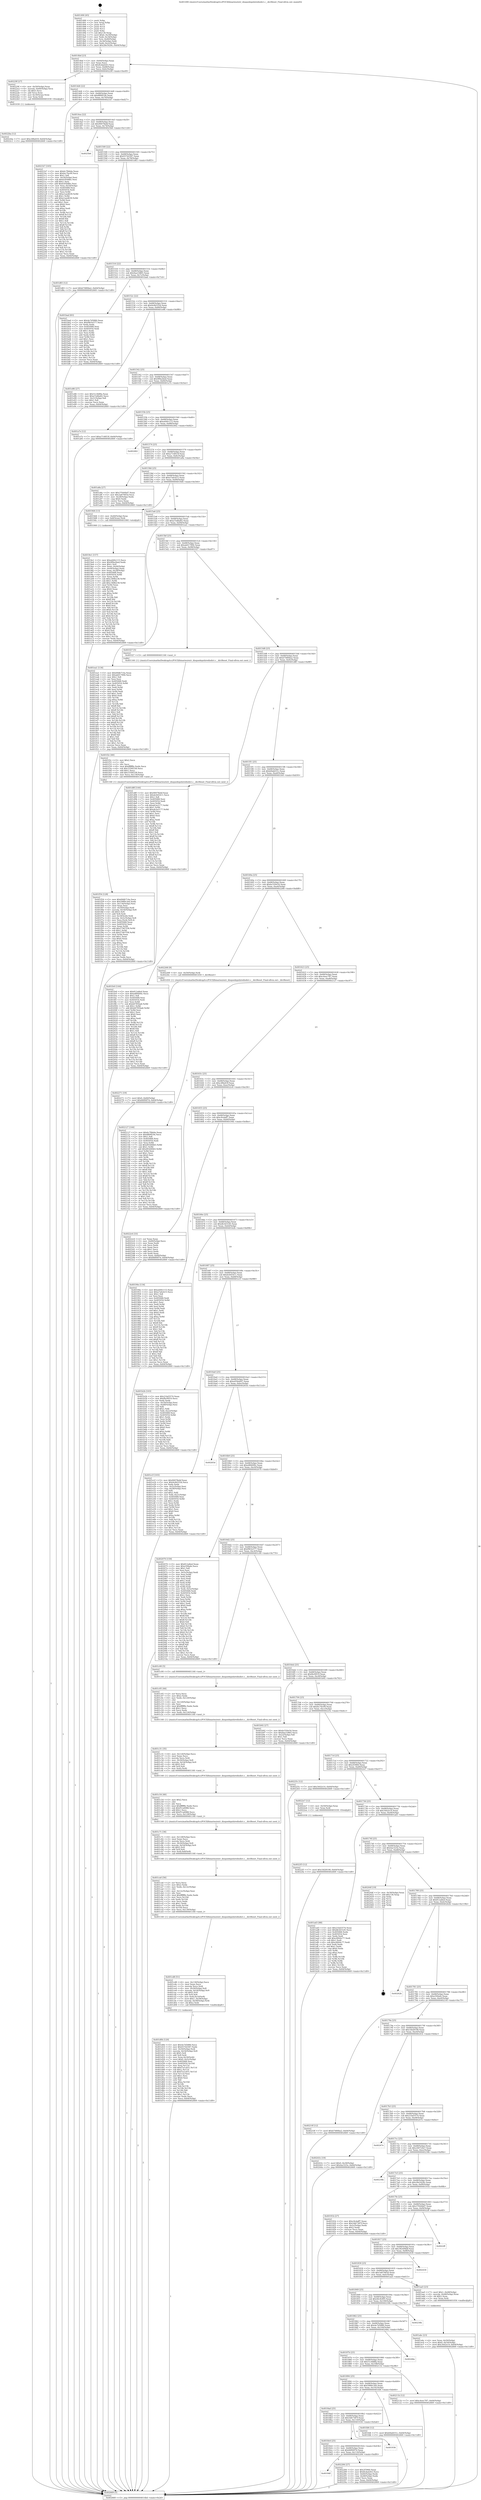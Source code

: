 digraph "0x401490" {
  label = "0x401490 (/mnt/c/Users/mathe/Desktop/tcc/POCII/binaries/extr_disquedepshiredisdict.c__dictReset_Final-ollvm.out::main(0))"
  labelloc = "t"
  node[shape=record]

  Entry [label="",width=0.3,height=0.3,shape=circle,fillcolor=black,style=filled]
  "0x4014bd" [label="{
     0x4014bd [23]\l
     | [instrs]\l
     &nbsp;&nbsp;0x4014bd \<+3\>: mov -0x64(%rbp),%eax\l
     &nbsp;&nbsp;0x4014c0 \<+2\>: mov %eax,%ecx\l
     &nbsp;&nbsp;0x4014c2 \<+6\>: sub $0x8cdad263,%ecx\l
     &nbsp;&nbsp;0x4014c8 \<+3\>: mov %eax,-0x68(%rbp)\l
     &nbsp;&nbsp;0x4014cb \<+3\>: mov %ecx,-0x6c(%rbp)\l
     &nbsp;&nbsp;0x4014ce \<+6\>: je 000000000040229f \<main+0xe0f\>\l
  }"]
  "0x40229f" [label="{
     0x40229f [27]\l
     | [instrs]\l
     &nbsp;&nbsp;0x40229f \<+4\>: mov -0x50(%rbp),%rax\l
     &nbsp;&nbsp;0x4022a3 \<+4\>: movslq -0x60(%rbp),%rcx\l
     &nbsp;&nbsp;0x4022a7 \<+4\>: shl $0x5,%rcx\l
     &nbsp;&nbsp;0x4022ab \<+3\>: add %rcx,%rax\l
     &nbsp;&nbsp;0x4022ae \<+4\>: mov 0x18(%rax),%rax\l
     &nbsp;&nbsp;0x4022b2 \<+3\>: mov %rax,%rdi\l
     &nbsp;&nbsp;0x4022b5 \<+5\>: call 0000000000401030 \<free@plt\>\l
     | [calls]\l
     &nbsp;&nbsp;0x401030 \{1\} (unknown)\l
  }"]
  "0x4014d4" [label="{
     0x4014d4 [22]\l
     | [instrs]\l
     &nbsp;&nbsp;0x4014d4 \<+5\>: jmp 00000000004014d9 \<main+0x49\>\l
     &nbsp;&nbsp;0x4014d9 \<+3\>: mov -0x68(%rbp),%eax\l
     &nbsp;&nbsp;0x4014dc \<+5\>: sub $0x8f69f19e,%eax\l
     &nbsp;&nbsp;0x4014e1 \<+3\>: mov %eax,-0x70(%rbp)\l
     &nbsp;&nbsp;0x4014e4 \<+6\>: je 00000000004021b7 \<main+0xd27\>\l
  }"]
  Exit [label="",width=0.3,height=0.3,shape=circle,fillcolor=black,style=filled,peripheries=2]
  "0x4021b7" [label="{
     0x4021b7 [165]\l
     | [instrs]\l
     &nbsp;&nbsp;0x4021b7 \<+5\>: mov $0x6c7fb6da,%eax\l
     &nbsp;&nbsp;0x4021bc \<+5\>: mov $0xfec7bc09,%ecx\l
     &nbsp;&nbsp;0x4021c1 \<+2\>: mov $0x1,%dl\l
     &nbsp;&nbsp;0x4021c3 \<+3\>: mov -0x54(%rbp),%esi\l
     &nbsp;&nbsp;0x4021c6 \<+6\>: sub $0xfc95b8bc,%esi\l
     &nbsp;&nbsp;0x4021cc \<+3\>: add $0x1,%esi\l
     &nbsp;&nbsp;0x4021cf \<+6\>: add $0xfc95b8bc,%esi\l
     &nbsp;&nbsp;0x4021d5 \<+3\>: mov %esi,-0x54(%rbp)\l
     &nbsp;&nbsp;0x4021d8 \<+7\>: mov 0x405068,%esi\l
     &nbsp;&nbsp;0x4021df \<+7\>: mov 0x405054,%edi\l
     &nbsp;&nbsp;0x4021e6 \<+3\>: mov %esi,%r8d\l
     &nbsp;&nbsp;0x4021e9 \<+7\>: sub $0xe1aed639,%r8d\l
     &nbsp;&nbsp;0x4021f0 \<+4\>: sub $0x1,%r8d\l
     &nbsp;&nbsp;0x4021f4 \<+7\>: add $0xe1aed639,%r8d\l
     &nbsp;&nbsp;0x4021fb \<+4\>: imul %r8d,%esi\l
     &nbsp;&nbsp;0x4021ff \<+3\>: and $0x1,%esi\l
     &nbsp;&nbsp;0x402202 \<+3\>: cmp $0x0,%esi\l
     &nbsp;&nbsp;0x402205 \<+4\>: sete %r9b\l
     &nbsp;&nbsp;0x402209 \<+3\>: cmp $0xa,%edi\l
     &nbsp;&nbsp;0x40220c \<+4\>: setl %r10b\l
     &nbsp;&nbsp;0x402210 \<+3\>: mov %r9b,%r11b\l
     &nbsp;&nbsp;0x402213 \<+4\>: xor $0xff,%r11b\l
     &nbsp;&nbsp;0x402217 \<+3\>: mov %r10b,%bl\l
     &nbsp;&nbsp;0x40221a \<+3\>: xor $0xff,%bl\l
     &nbsp;&nbsp;0x40221d \<+3\>: xor $0x1,%dl\l
     &nbsp;&nbsp;0x402220 \<+3\>: mov %r11b,%r14b\l
     &nbsp;&nbsp;0x402223 \<+4\>: and $0xff,%r14b\l
     &nbsp;&nbsp;0x402227 \<+3\>: and %dl,%r9b\l
     &nbsp;&nbsp;0x40222a \<+3\>: mov %bl,%r15b\l
     &nbsp;&nbsp;0x40222d \<+4\>: and $0xff,%r15b\l
     &nbsp;&nbsp;0x402231 \<+3\>: and %dl,%r10b\l
     &nbsp;&nbsp;0x402234 \<+3\>: or %r9b,%r14b\l
     &nbsp;&nbsp;0x402237 \<+3\>: or %r10b,%r15b\l
     &nbsp;&nbsp;0x40223a \<+3\>: xor %r15b,%r14b\l
     &nbsp;&nbsp;0x40223d \<+3\>: or %bl,%r11b\l
     &nbsp;&nbsp;0x402240 \<+4\>: xor $0xff,%r11b\l
     &nbsp;&nbsp;0x402244 \<+3\>: or $0x1,%dl\l
     &nbsp;&nbsp;0x402247 \<+3\>: and %dl,%r11b\l
     &nbsp;&nbsp;0x40224a \<+3\>: or %r11b,%r14b\l
     &nbsp;&nbsp;0x40224d \<+4\>: test $0x1,%r14b\l
     &nbsp;&nbsp;0x402251 \<+3\>: cmovne %ecx,%eax\l
     &nbsp;&nbsp;0x402254 \<+3\>: mov %eax,-0x64(%rbp)\l
     &nbsp;&nbsp;0x402257 \<+5\>: jmp 0000000000402669 \<main+0x11d9\>\l
  }"]
  "0x4014ea" [label="{
     0x4014ea [22]\l
     | [instrs]\l
     &nbsp;&nbsp;0x4014ea \<+5\>: jmp 00000000004014ef \<main+0x5f\>\l
     &nbsp;&nbsp;0x4014ef \<+3\>: mov -0x68(%rbp),%eax\l
     &nbsp;&nbsp;0x4014f2 \<+5\>: sub $0x90078ebf,%eax\l
     &nbsp;&nbsp;0x4014f7 \<+3\>: mov %eax,-0x74(%rbp)\l
     &nbsp;&nbsp;0x4014fa \<+6\>: je 00000000004025b6 \<main+0x1126\>\l
  }"]
  "0x4022f3" [label="{
     0x4022f3 [12]\l
     | [instrs]\l
     &nbsp;&nbsp;0x4022f3 \<+7\>: movl $0x1fd28108,-0x64(%rbp)\l
     &nbsp;&nbsp;0x4022fa \<+5\>: jmp 0000000000402669 \<main+0x11d9\>\l
  }"]
  "0x4025b6" [label="{
     0x4025b6\l
  }", style=dashed]
  "0x401500" [label="{
     0x401500 [22]\l
     | [instrs]\l
     &nbsp;&nbsp;0x401500 \<+5\>: jmp 0000000000401505 \<main+0x75\>\l
     &nbsp;&nbsp;0x401505 \<+3\>: mov -0x68(%rbp),%eax\l
     &nbsp;&nbsp;0x401508 \<+5\>: sub $0x937d2587,%eax\l
     &nbsp;&nbsp;0x40150d \<+3\>: mov %eax,-0x78(%rbp)\l
     &nbsp;&nbsp;0x401510 \<+6\>: je 0000000000401d83 \<main+0x8f3\>\l
  }"]
  "0x4022ba" [label="{
     0x4022ba [12]\l
     | [instrs]\l
     &nbsp;&nbsp;0x4022ba \<+7\>: movl $0xc4fbe63f,-0x64(%rbp)\l
     &nbsp;&nbsp;0x4022c1 \<+5\>: jmp 0000000000402669 \<main+0x11d9\>\l
  }"]
  "0x401d83" [label="{
     0x401d83 [12]\l
     | [instrs]\l
     &nbsp;&nbsp;0x401d83 \<+7\>: movl $0xb7480ba2,-0x64(%rbp)\l
     &nbsp;&nbsp;0x401d8a \<+5\>: jmp 0000000000402669 \<main+0x11d9\>\l
  }"]
  "0x401516" [label="{
     0x401516 [22]\l
     | [instrs]\l
     &nbsp;&nbsp;0x401516 \<+5\>: jmp 000000000040151b \<main+0x8b\>\l
     &nbsp;&nbsp;0x40151b \<+3\>: mov -0x68(%rbp),%eax\l
     &nbsp;&nbsp;0x40151e \<+5\>: sub $0x9aa33865,%eax\l
     &nbsp;&nbsp;0x401523 \<+3\>: mov %eax,-0x7c(%rbp)\l
     &nbsp;&nbsp;0x401526 \<+6\>: je 0000000000401bad \<main+0x71d\>\l
  }"]
  "0x4018df" [label="{
     0x4018df\l
  }", style=dashed]
  "0x401bad" [label="{
     0x401bad [83]\l
     | [instrs]\l
     &nbsp;&nbsp;0x401bad \<+5\>: mov $0x4e7d5880,%eax\l
     &nbsp;&nbsp;0x401bb2 \<+5\>: mov $0xf963e577,%ecx\l
     &nbsp;&nbsp;0x401bb7 \<+2\>: xor %edx,%edx\l
     &nbsp;&nbsp;0x401bb9 \<+7\>: mov 0x405068,%esi\l
     &nbsp;&nbsp;0x401bc0 \<+7\>: mov 0x405054,%edi\l
     &nbsp;&nbsp;0x401bc7 \<+3\>: sub $0x1,%edx\l
     &nbsp;&nbsp;0x401bca \<+3\>: mov %esi,%r8d\l
     &nbsp;&nbsp;0x401bcd \<+3\>: add %edx,%r8d\l
     &nbsp;&nbsp;0x401bd0 \<+4\>: imul %r8d,%esi\l
     &nbsp;&nbsp;0x401bd4 \<+3\>: and $0x1,%esi\l
     &nbsp;&nbsp;0x401bd7 \<+3\>: cmp $0x0,%esi\l
     &nbsp;&nbsp;0x401bda \<+4\>: sete %r9b\l
     &nbsp;&nbsp;0x401bde \<+3\>: cmp $0xa,%edi\l
     &nbsp;&nbsp;0x401be1 \<+4\>: setl %r10b\l
     &nbsp;&nbsp;0x401be5 \<+3\>: mov %r9b,%r11b\l
     &nbsp;&nbsp;0x401be8 \<+3\>: and %r10b,%r11b\l
     &nbsp;&nbsp;0x401beb \<+3\>: xor %r10b,%r9b\l
     &nbsp;&nbsp;0x401bee \<+3\>: or %r9b,%r11b\l
     &nbsp;&nbsp;0x401bf1 \<+4\>: test $0x1,%r11b\l
     &nbsp;&nbsp;0x401bf5 \<+3\>: cmovne %ecx,%eax\l
     &nbsp;&nbsp;0x401bf8 \<+3\>: mov %eax,-0x64(%rbp)\l
     &nbsp;&nbsp;0x401bfb \<+5\>: jmp 0000000000402669 \<main+0x11d9\>\l
  }"]
  "0x40152c" [label="{
     0x40152c [22]\l
     | [instrs]\l
     &nbsp;&nbsp;0x40152c \<+5\>: jmp 0000000000401531 \<main+0xa1\>\l
     &nbsp;&nbsp;0x401531 \<+3\>: mov -0x68(%rbp),%eax\l
     &nbsp;&nbsp;0x401534 \<+5\>: sub $0x9c6b555d,%eax\l
     &nbsp;&nbsp;0x401539 \<+3\>: mov %eax,-0x80(%rbp)\l
     &nbsp;&nbsp;0x40153c \<+6\>: je 0000000000401e86 \<main+0x9f6\>\l
  }"]
  "0x402284" [label="{
     0x402284 [27]\l
     | [instrs]\l
     &nbsp;&nbsp;0x402284 \<+5\>: mov $0x2f3960,%eax\l
     &nbsp;&nbsp;0x402289 \<+5\>: mov $0x8cdad263,%ecx\l
     &nbsp;&nbsp;0x40228e \<+3\>: mov -0x60(%rbp),%edx\l
     &nbsp;&nbsp;0x402291 \<+3\>: cmp -0x48(%rbp),%edx\l
     &nbsp;&nbsp;0x402294 \<+3\>: cmovl %ecx,%eax\l
     &nbsp;&nbsp;0x402297 \<+3\>: mov %eax,-0x64(%rbp)\l
     &nbsp;&nbsp;0x40229a \<+5\>: jmp 0000000000402669 \<main+0x11d9\>\l
  }"]
  "0x401e86" [label="{
     0x401e86 [27]\l
     | [instrs]\l
     &nbsp;&nbsp;0x401e86 \<+5\>: mov $0x51c9d8fa,%eax\l
     &nbsp;&nbsp;0x401e8b \<+5\>: mov $0xa7edba82,%ecx\l
     &nbsp;&nbsp;0x401e90 \<+3\>: mov -0x21(%rbp),%dl\l
     &nbsp;&nbsp;0x401e93 \<+3\>: test $0x1,%dl\l
     &nbsp;&nbsp;0x401e96 \<+3\>: cmovne %ecx,%eax\l
     &nbsp;&nbsp;0x401e99 \<+3\>: mov %eax,-0x64(%rbp)\l
     &nbsp;&nbsp;0x401e9c \<+5\>: jmp 0000000000402669 \<main+0x11d9\>\l
  }"]
  "0x401542" [label="{
     0x401542 [25]\l
     | [instrs]\l
     &nbsp;&nbsp;0x401542 \<+5\>: jmp 0000000000401547 \<main+0xb7\>\l
     &nbsp;&nbsp;0x401547 \<+3\>: mov -0x68(%rbp),%eax\l
     &nbsp;&nbsp;0x40154a \<+5\>: sub $0x9f9a2bed,%eax\l
     &nbsp;&nbsp;0x40154f \<+6\>: mov %eax,-0x84(%rbp)\l
     &nbsp;&nbsp;0x401555 \<+6\>: je 0000000000401a7e \<main+0x5ee\>\l
  }"]
  "0x4018c6" [label="{
     0x4018c6 [25]\l
     | [instrs]\l
     &nbsp;&nbsp;0x4018c6 \<+5\>: jmp 00000000004018cb \<main+0x43b\>\l
     &nbsp;&nbsp;0x4018cb \<+3\>: mov -0x68(%rbp),%eax\l
     &nbsp;&nbsp;0x4018ce \<+5\>: sub $0x66f00f7d,%eax\l
     &nbsp;&nbsp;0x4018d3 \<+6\>: mov %eax,-0x114(%rbp)\l
     &nbsp;&nbsp;0x4018d9 \<+6\>: je 0000000000402284 \<main+0xdf4\>\l
  }"]
  "0x401a7e" [label="{
     0x401a7e [12]\l
     | [instrs]\l
     &nbsp;&nbsp;0x401a7e \<+7\>: movl $0xa714853f,-0x64(%rbp)\l
     &nbsp;&nbsp;0x401a85 \<+5\>: jmp 0000000000402669 \<main+0x11d9\>\l
  }"]
  "0x40155b" [label="{
     0x40155b [25]\l
     | [instrs]\l
     &nbsp;&nbsp;0x40155b \<+5\>: jmp 0000000000401560 \<main+0xd0\>\l
     &nbsp;&nbsp;0x401560 \<+3\>: mov -0x68(%rbp),%eax\l
     &nbsp;&nbsp;0x401563 \<+5\>: sub $0xa440c115,%eax\l
     &nbsp;&nbsp;0x401568 \<+6\>: mov %eax,-0x88(%rbp)\l
     &nbsp;&nbsp;0x40156e \<+6\>: je 0000000000402462 \<main+0xfd2\>\l
  }"]
  "0x401936" [label="{
     0x401936\l
  }", style=dashed]
  "0x402462" [label="{
     0x402462\l
  }", style=dashed]
  "0x401574" [label="{
     0x401574 [25]\l
     | [instrs]\l
     &nbsp;&nbsp;0x401574 \<+5\>: jmp 0000000000401579 \<main+0xe9\>\l
     &nbsp;&nbsp;0x401579 \<+3\>: mov -0x68(%rbp),%eax\l
     &nbsp;&nbsp;0x40157c \<+5\>: sub $0xa714853f,%eax\l
     &nbsp;&nbsp;0x401581 \<+6\>: mov %eax,-0x8c(%rbp)\l
     &nbsp;&nbsp;0x401587 \<+6\>: je 0000000000401a8a \<main+0x5fa\>\l
  }"]
  "0x402271" [label="{
     0x402271 [19]\l
     | [instrs]\l
     &nbsp;&nbsp;0x402271 \<+7\>: movl $0x0,-0x60(%rbp)\l
     &nbsp;&nbsp;0x402278 \<+7\>: movl $0x66f00f7d,-0x64(%rbp)\l
     &nbsp;&nbsp;0x40227f \<+5\>: jmp 0000000000402669 \<main+0x11d9\>\l
  }"]
  "0x401a8a" [label="{
     0x401a8a [27]\l
     | [instrs]\l
     &nbsp;&nbsp;0x401a8a \<+5\>: mov $0x37044bd7,%eax\l
     &nbsp;&nbsp;0x401a8f \<+5\>: mov $0x3a87065d,%ecx\l
     &nbsp;&nbsp;0x401a94 \<+3\>: mov -0x28(%rbp),%edx\l
     &nbsp;&nbsp;0x401a97 \<+3\>: cmp $0x0,%edx\l
     &nbsp;&nbsp;0x401a9a \<+3\>: cmove %ecx,%eax\l
     &nbsp;&nbsp;0x401a9d \<+3\>: mov %eax,-0x64(%rbp)\l
     &nbsp;&nbsp;0x401aa0 \<+5\>: jmp 0000000000402669 \<main+0x11d9\>\l
  }"]
  "0x40158d" [label="{
     0x40158d [25]\l
     | [instrs]\l
     &nbsp;&nbsp;0x40158d \<+5\>: jmp 0000000000401592 \<main+0x102\>\l
     &nbsp;&nbsp;0x401592 \<+3\>: mov -0x68(%rbp),%eax\l
     &nbsp;&nbsp;0x401595 \<+5\>: sub $0xa7a0cb15,%eax\l
     &nbsp;&nbsp;0x40159a \<+6\>: mov %eax,-0x90(%rbp)\l
     &nbsp;&nbsp;0x4015a0 \<+6\>: je 00000000004019d4 \<main+0x544\>\l
  }"]
  "0x4018ad" [label="{
     0x4018ad [25]\l
     | [instrs]\l
     &nbsp;&nbsp;0x4018ad \<+5\>: jmp 00000000004018b2 \<main+0x422\>\l
     &nbsp;&nbsp;0x4018b2 \<+3\>: mov -0x68(%rbp),%eax\l
     &nbsp;&nbsp;0x4018b5 \<+5\>: sub $0x5db7387f,%eax\l
     &nbsp;&nbsp;0x4018ba \<+6\>: mov %eax,-0x110(%rbp)\l
     &nbsp;&nbsp;0x4018c0 \<+6\>: je 0000000000401936 \<main+0x4a6\>\l
  }"]
  "0x4019d4" [label="{
     0x4019d4 [13]\l
     | [instrs]\l
     &nbsp;&nbsp;0x4019d4 \<+4\>: mov -0x40(%rbp),%rax\l
     &nbsp;&nbsp;0x4019d8 \<+4\>: mov 0x8(%rax),%rdi\l
     &nbsp;&nbsp;0x4019dc \<+5\>: call 0000000000401060 \<atoi@plt\>\l
     | [calls]\l
     &nbsp;&nbsp;0x401060 \{1\} (unknown)\l
  }"]
  "0x4015a6" [label="{
     0x4015a6 [25]\l
     | [instrs]\l
     &nbsp;&nbsp;0x4015a6 \<+5\>: jmp 00000000004015ab \<main+0x11b\>\l
     &nbsp;&nbsp;0x4015ab \<+3\>: mov -0x68(%rbp),%eax\l
     &nbsp;&nbsp;0x4015ae \<+5\>: sub $0xa7edba82,%eax\l
     &nbsp;&nbsp;0x4015b3 \<+6\>: mov %eax,-0x94(%rbp)\l
     &nbsp;&nbsp;0x4015b9 \<+6\>: je 0000000000401ea1 \<main+0xa11\>\l
  }"]
  "0x401fd4" [label="{
     0x401fd4 [12]\l
     | [instrs]\l
     &nbsp;&nbsp;0x401fd4 \<+7\>: movl $0xb9ab031c,-0x64(%rbp)\l
     &nbsp;&nbsp;0x401fdb \<+5\>: jmp 0000000000402669 \<main+0x11d9\>\l
  }"]
  "0x401ea1" [label="{
     0x401ea1 [134]\l
     | [instrs]\l
     &nbsp;&nbsp;0x401ea1 \<+5\>: mov $0x69db714a,%eax\l
     &nbsp;&nbsp;0x401ea6 \<+5\>: mov $0xab017994,%ecx\l
     &nbsp;&nbsp;0x401eab \<+2\>: mov $0x1,%dl\l
     &nbsp;&nbsp;0x401ead \<+2\>: xor %esi,%esi\l
     &nbsp;&nbsp;0x401eaf \<+7\>: mov 0x405068,%edi\l
     &nbsp;&nbsp;0x401eb6 \<+8\>: mov 0x405054,%r8d\l
     &nbsp;&nbsp;0x401ebe \<+3\>: sub $0x1,%esi\l
     &nbsp;&nbsp;0x401ec1 \<+3\>: mov %edi,%r9d\l
     &nbsp;&nbsp;0x401ec4 \<+3\>: add %esi,%r9d\l
     &nbsp;&nbsp;0x401ec7 \<+4\>: imul %r9d,%edi\l
     &nbsp;&nbsp;0x401ecb \<+3\>: and $0x1,%edi\l
     &nbsp;&nbsp;0x401ece \<+3\>: cmp $0x0,%edi\l
     &nbsp;&nbsp;0x401ed1 \<+4\>: sete %r10b\l
     &nbsp;&nbsp;0x401ed5 \<+4\>: cmp $0xa,%r8d\l
     &nbsp;&nbsp;0x401ed9 \<+4\>: setl %r11b\l
     &nbsp;&nbsp;0x401edd \<+3\>: mov %r10b,%bl\l
     &nbsp;&nbsp;0x401ee0 \<+3\>: xor $0xff,%bl\l
     &nbsp;&nbsp;0x401ee3 \<+3\>: mov %r11b,%r14b\l
     &nbsp;&nbsp;0x401ee6 \<+4\>: xor $0xff,%r14b\l
     &nbsp;&nbsp;0x401eea \<+3\>: xor $0x1,%dl\l
     &nbsp;&nbsp;0x401eed \<+3\>: mov %bl,%r15b\l
     &nbsp;&nbsp;0x401ef0 \<+4\>: and $0xff,%r15b\l
     &nbsp;&nbsp;0x401ef4 \<+3\>: and %dl,%r10b\l
     &nbsp;&nbsp;0x401ef7 \<+3\>: mov %r14b,%r12b\l
     &nbsp;&nbsp;0x401efa \<+4\>: and $0xff,%r12b\l
     &nbsp;&nbsp;0x401efe \<+3\>: and %dl,%r11b\l
     &nbsp;&nbsp;0x401f01 \<+3\>: or %r10b,%r15b\l
     &nbsp;&nbsp;0x401f04 \<+3\>: or %r11b,%r12b\l
     &nbsp;&nbsp;0x401f07 \<+3\>: xor %r12b,%r15b\l
     &nbsp;&nbsp;0x401f0a \<+3\>: or %r14b,%bl\l
     &nbsp;&nbsp;0x401f0d \<+3\>: xor $0xff,%bl\l
     &nbsp;&nbsp;0x401f10 \<+3\>: or $0x1,%dl\l
     &nbsp;&nbsp;0x401f13 \<+2\>: and %dl,%bl\l
     &nbsp;&nbsp;0x401f15 \<+3\>: or %bl,%r15b\l
     &nbsp;&nbsp;0x401f18 \<+4\>: test $0x1,%r15b\l
     &nbsp;&nbsp;0x401f1c \<+3\>: cmovne %ecx,%eax\l
     &nbsp;&nbsp;0x401f1f \<+3\>: mov %eax,-0x64(%rbp)\l
     &nbsp;&nbsp;0x401f22 \<+5\>: jmp 0000000000402669 \<main+0x11d9\>\l
  }"]
  "0x4015bf" [label="{
     0x4015bf [25]\l
     | [instrs]\l
     &nbsp;&nbsp;0x4015bf \<+5\>: jmp 00000000004015c4 \<main+0x134\>\l
     &nbsp;&nbsp;0x4015c4 \<+3\>: mov -0x68(%rbp),%eax\l
     &nbsp;&nbsp;0x4015c7 \<+5\>: sub $0xab017994,%eax\l
     &nbsp;&nbsp;0x4015cc \<+6\>: mov %eax,-0x98(%rbp)\l
     &nbsp;&nbsp;0x4015d2 \<+6\>: je 0000000000401f27 \<main+0xa97\>\l
  }"]
  "0x401894" [label="{
     0x401894 [25]\l
     | [instrs]\l
     &nbsp;&nbsp;0x401894 \<+5\>: jmp 0000000000401899 \<main+0x409\>\l
     &nbsp;&nbsp;0x401899 \<+3\>: mov -0x68(%rbp),%eax\l
     &nbsp;&nbsp;0x40189c \<+5\>: sub $0x5989c3eb,%eax\l
     &nbsp;&nbsp;0x4018a1 \<+6\>: mov %eax,-0x10c(%rbp)\l
     &nbsp;&nbsp;0x4018a7 \<+6\>: je 0000000000401fd4 \<main+0xb44\>\l
  }"]
  "0x401f27" [label="{
     0x401f27 [5]\l
     | [instrs]\l
     &nbsp;&nbsp;0x401f27 \<+5\>: call 0000000000401160 \<next_i\>\l
     | [calls]\l
     &nbsp;&nbsp;0x401160 \{1\} (/mnt/c/Users/mathe/Desktop/tcc/POCII/binaries/extr_disquedepshiredisdict.c__dictReset_Final-ollvm.out::next_i)\l
  }"]
  "0x4015d8" [label="{
     0x4015d8 [25]\l
     | [instrs]\l
     &nbsp;&nbsp;0x4015d8 \<+5\>: jmp 00000000004015dd \<main+0x14d\>\l
     &nbsp;&nbsp;0x4015dd \<+3\>: mov -0x68(%rbp),%eax\l
     &nbsp;&nbsp;0x4015e0 \<+5\>: sub $0xb7480ba2,%eax\l
     &nbsp;&nbsp;0x4015e5 \<+6\>: mov %eax,-0x9c(%rbp)\l
     &nbsp;&nbsp;0x4015eb \<+6\>: je 0000000000401d8f \<main+0x8ff\>\l
  }"]
  "0x40211b" [label="{
     0x40211b [12]\l
     | [instrs]\l
     &nbsp;&nbsp;0x40211b \<+7\>: movl $0xc4eec787,-0x64(%rbp)\l
     &nbsp;&nbsp;0x402122 \<+5\>: jmp 0000000000402669 \<main+0x11d9\>\l
  }"]
  "0x401d8f" [label="{
     0x401d8f [144]\l
     | [instrs]\l
     &nbsp;&nbsp;0x401d8f \<+5\>: mov $0x90078ebf,%eax\l
     &nbsp;&nbsp;0x401d94 \<+5\>: mov $0xdc645411,%ecx\l
     &nbsp;&nbsp;0x401d99 \<+2\>: mov $0x1,%dl\l
     &nbsp;&nbsp;0x401d9b \<+7\>: mov 0x405068,%esi\l
     &nbsp;&nbsp;0x401da2 \<+7\>: mov 0x405054,%edi\l
     &nbsp;&nbsp;0x401da9 \<+3\>: mov %esi,%r8d\l
     &nbsp;&nbsp;0x401dac \<+7\>: sub $0xab3a2177,%r8d\l
     &nbsp;&nbsp;0x401db3 \<+4\>: sub $0x1,%r8d\l
     &nbsp;&nbsp;0x401db7 \<+7\>: add $0xab3a2177,%r8d\l
     &nbsp;&nbsp;0x401dbe \<+4\>: imul %r8d,%esi\l
     &nbsp;&nbsp;0x401dc2 \<+3\>: and $0x1,%esi\l
     &nbsp;&nbsp;0x401dc5 \<+3\>: cmp $0x0,%esi\l
     &nbsp;&nbsp;0x401dc8 \<+4\>: sete %r9b\l
     &nbsp;&nbsp;0x401dcc \<+3\>: cmp $0xa,%edi\l
     &nbsp;&nbsp;0x401dcf \<+4\>: setl %r10b\l
     &nbsp;&nbsp;0x401dd3 \<+3\>: mov %r9b,%r11b\l
     &nbsp;&nbsp;0x401dd6 \<+4\>: xor $0xff,%r11b\l
     &nbsp;&nbsp;0x401dda \<+3\>: mov %r10b,%bl\l
     &nbsp;&nbsp;0x401ddd \<+3\>: xor $0xff,%bl\l
     &nbsp;&nbsp;0x401de0 \<+3\>: xor $0x1,%dl\l
     &nbsp;&nbsp;0x401de3 \<+3\>: mov %r11b,%r14b\l
     &nbsp;&nbsp;0x401de6 \<+4\>: and $0xff,%r14b\l
     &nbsp;&nbsp;0x401dea \<+3\>: and %dl,%r9b\l
     &nbsp;&nbsp;0x401ded \<+3\>: mov %bl,%r15b\l
     &nbsp;&nbsp;0x401df0 \<+4\>: and $0xff,%r15b\l
     &nbsp;&nbsp;0x401df4 \<+3\>: and %dl,%r10b\l
     &nbsp;&nbsp;0x401df7 \<+3\>: or %r9b,%r14b\l
     &nbsp;&nbsp;0x401dfa \<+3\>: or %r10b,%r15b\l
     &nbsp;&nbsp;0x401dfd \<+3\>: xor %r15b,%r14b\l
     &nbsp;&nbsp;0x401e00 \<+3\>: or %bl,%r11b\l
     &nbsp;&nbsp;0x401e03 \<+4\>: xor $0xff,%r11b\l
     &nbsp;&nbsp;0x401e07 \<+3\>: or $0x1,%dl\l
     &nbsp;&nbsp;0x401e0a \<+3\>: and %dl,%r11b\l
     &nbsp;&nbsp;0x401e0d \<+3\>: or %r11b,%r14b\l
     &nbsp;&nbsp;0x401e10 \<+4\>: test $0x1,%r14b\l
     &nbsp;&nbsp;0x401e14 \<+3\>: cmovne %ecx,%eax\l
     &nbsp;&nbsp;0x401e17 \<+3\>: mov %eax,-0x64(%rbp)\l
     &nbsp;&nbsp;0x401e1a \<+5\>: jmp 0000000000402669 \<main+0x11d9\>\l
  }"]
  "0x4015f1" [label="{
     0x4015f1 [25]\l
     | [instrs]\l
     &nbsp;&nbsp;0x4015f1 \<+5\>: jmp 00000000004015f6 \<main+0x166\>\l
     &nbsp;&nbsp;0x4015f6 \<+3\>: mov -0x68(%rbp),%eax\l
     &nbsp;&nbsp;0x4015f9 \<+5\>: sub $0xb9ab031c,%eax\l
     &nbsp;&nbsp;0x4015fe \<+6\>: mov %eax,-0xa0(%rbp)\l
     &nbsp;&nbsp;0x401604 \<+6\>: je 0000000000401fe0 \<main+0xb50\>\l
  }"]
  "0x40187b" [label="{
     0x40187b [25]\l
     | [instrs]\l
     &nbsp;&nbsp;0x40187b \<+5\>: jmp 0000000000401880 \<main+0x3f0\>\l
     &nbsp;&nbsp;0x401880 \<+3\>: mov -0x68(%rbp),%eax\l
     &nbsp;&nbsp;0x401883 \<+5\>: sub $0x51c9d8fa,%eax\l
     &nbsp;&nbsp;0x401888 \<+6\>: mov %eax,-0x108(%rbp)\l
     &nbsp;&nbsp;0x40188e \<+6\>: je 000000000040211b \<main+0xc8b\>\l
  }"]
  "0x401fe0" [label="{
     0x401fe0 [144]\l
     | [instrs]\l
     &nbsp;&nbsp;0x401fe0 \<+5\>: mov $0x812a8ed,%eax\l
     &nbsp;&nbsp;0x401fe5 \<+5\>: mov $0xe8840f4c,%ecx\l
     &nbsp;&nbsp;0x401fea \<+2\>: mov $0x1,%dl\l
     &nbsp;&nbsp;0x401fec \<+7\>: mov 0x405068,%esi\l
     &nbsp;&nbsp;0x401ff3 \<+7\>: mov 0x405054,%edi\l
     &nbsp;&nbsp;0x401ffa \<+3\>: mov %esi,%r8d\l
     &nbsp;&nbsp;0x401ffd \<+7\>: sub $0xb0785ba6,%r8d\l
     &nbsp;&nbsp;0x402004 \<+4\>: sub $0x1,%r8d\l
     &nbsp;&nbsp;0x402008 \<+7\>: add $0xb0785ba6,%r8d\l
     &nbsp;&nbsp;0x40200f \<+4\>: imul %r8d,%esi\l
     &nbsp;&nbsp;0x402013 \<+3\>: and $0x1,%esi\l
     &nbsp;&nbsp;0x402016 \<+3\>: cmp $0x0,%esi\l
     &nbsp;&nbsp;0x402019 \<+4\>: sete %r9b\l
     &nbsp;&nbsp;0x40201d \<+3\>: cmp $0xa,%edi\l
     &nbsp;&nbsp;0x402020 \<+4\>: setl %r10b\l
     &nbsp;&nbsp;0x402024 \<+3\>: mov %r9b,%r11b\l
     &nbsp;&nbsp;0x402027 \<+4\>: xor $0xff,%r11b\l
     &nbsp;&nbsp;0x40202b \<+3\>: mov %r10b,%bl\l
     &nbsp;&nbsp;0x40202e \<+3\>: xor $0xff,%bl\l
     &nbsp;&nbsp;0x402031 \<+3\>: xor $0x1,%dl\l
     &nbsp;&nbsp;0x402034 \<+3\>: mov %r11b,%r14b\l
     &nbsp;&nbsp;0x402037 \<+4\>: and $0xff,%r14b\l
     &nbsp;&nbsp;0x40203b \<+3\>: and %dl,%r9b\l
     &nbsp;&nbsp;0x40203e \<+3\>: mov %bl,%r15b\l
     &nbsp;&nbsp;0x402041 \<+4\>: and $0xff,%r15b\l
     &nbsp;&nbsp;0x402045 \<+3\>: and %dl,%r10b\l
     &nbsp;&nbsp;0x402048 \<+3\>: or %r9b,%r14b\l
     &nbsp;&nbsp;0x40204b \<+3\>: or %r10b,%r15b\l
     &nbsp;&nbsp;0x40204e \<+3\>: xor %r15b,%r14b\l
     &nbsp;&nbsp;0x402051 \<+3\>: or %bl,%r11b\l
     &nbsp;&nbsp;0x402054 \<+4\>: xor $0xff,%r11b\l
     &nbsp;&nbsp;0x402058 \<+3\>: or $0x1,%dl\l
     &nbsp;&nbsp;0x40205b \<+3\>: and %dl,%r11b\l
     &nbsp;&nbsp;0x40205e \<+3\>: or %r11b,%r14b\l
     &nbsp;&nbsp;0x402061 \<+4\>: test $0x1,%r14b\l
     &nbsp;&nbsp;0x402065 \<+3\>: cmovne %ecx,%eax\l
     &nbsp;&nbsp;0x402068 \<+3\>: mov %eax,-0x64(%rbp)\l
     &nbsp;&nbsp;0x40206b \<+5\>: jmp 0000000000402669 \<main+0x11d9\>\l
  }"]
  "0x40160a" [label="{
     0x40160a [25]\l
     | [instrs]\l
     &nbsp;&nbsp;0x40160a \<+5\>: jmp 000000000040160f \<main+0x17f\>\l
     &nbsp;&nbsp;0x40160f \<+3\>: mov -0x68(%rbp),%eax\l
     &nbsp;&nbsp;0x401612 \<+5\>: sub $0xbc550e54,%eax\l
     &nbsp;&nbsp;0x401617 \<+6\>: mov %eax,-0xa4(%rbp)\l
     &nbsp;&nbsp;0x40161d \<+6\>: je 0000000000402268 \<main+0xdd8\>\l
  }"]
  "0x40248a" [label="{
     0x40248a\l
  }", style=dashed]
  "0x402268" [label="{
     0x402268 [9]\l
     | [instrs]\l
     &nbsp;&nbsp;0x402268 \<+4\>: mov -0x50(%rbp),%rdi\l
     &nbsp;&nbsp;0x40226c \<+5\>: call 0000000000401450 \<_dictReset\>\l
     | [calls]\l
     &nbsp;&nbsp;0x401450 \{1\} (/mnt/c/Users/mathe/Desktop/tcc/POCII/binaries/extr_disquedepshiredisdict.c__dictReset_Final-ollvm.out::_dictReset)\l
  }"]
  "0x401623" [label="{
     0x401623 [25]\l
     | [instrs]\l
     &nbsp;&nbsp;0x401623 \<+5\>: jmp 0000000000401628 \<main+0x198\>\l
     &nbsp;&nbsp;0x401628 \<+3\>: mov -0x68(%rbp),%eax\l
     &nbsp;&nbsp;0x40162b \<+5\>: sub $0xc4eec787,%eax\l
     &nbsp;&nbsp;0x401630 \<+6\>: mov %eax,-0xa8(%rbp)\l
     &nbsp;&nbsp;0x401636 \<+6\>: je 0000000000402127 \<main+0xc97\>\l
  }"]
  "0x401862" [label="{
     0x401862 [25]\l
     | [instrs]\l
     &nbsp;&nbsp;0x401862 \<+5\>: jmp 0000000000401867 \<main+0x3d7\>\l
     &nbsp;&nbsp;0x401867 \<+3\>: mov -0x68(%rbp),%eax\l
     &nbsp;&nbsp;0x40186a \<+5\>: sub $0x4e7d5880,%eax\l
     &nbsp;&nbsp;0x40186f \<+6\>: mov %eax,-0x104(%rbp)\l
     &nbsp;&nbsp;0x401875 \<+6\>: je 000000000040248a \<main+0xffa\>\l
  }"]
  "0x402127" [label="{
     0x402127 [144]\l
     | [instrs]\l
     &nbsp;&nbsp;0x402127 \<+5\>: mov $0x6c7fb6da,%eax\l
     &nbsp;&nbsp;0x40212c \<+5\>: mov $0x8f69f19e,%ecx\l
     &nbsp;&nbsp;0x402131 \<+2\>: mov $0x1,%dl\l
     &nbsp;&nbsp;0x402133 \<+7\>: mov 0x405068,%esi\l
     &nbsp;&nbsp;0x40213a \<+7\>: mov 0x405054,%edi\l
     &nbsp;&nbsp;0x402141 \<+3\>: mov %esi,%r8d\l
     &nbsp;&nbsp;0x402144 \<+7\>: sub $0xd93d46b5,%r8d\l
     &nbsp;&nbsp;0x40214b \<+4\>: sub $0x1,%r8d\l
     &nbsp;&nbsp;0x40214f \<+7\>: add $0xd93d46b5,%r8d\l
     &nbsp;&nbsp;0x402156 \<+4\>: imul %r8d,%esi\l
     &nbsp;&nbsp;0x40215a \<+3\>: and $0x1,%esi\l
     &nbsp;&nbsp;0x40215d \<+3\>: cmp $0x0,%esi\l
     &nbsp;&nbsp;0x402160 \<+4\>: sete %r9b\l
     &nbsp;&nbsp;0x402164 \<+3\>: cmp $0xa,%edi\l
     &nbsp;&nbsp;0x402167 \<+4\>: setl %r10b\l
     &nbsp;&nbsp;0x40216b \<+3\>: mov %r9b,%r11b\l
     &nbsp;&nbsp;0x40216e \<+4\>: xor $0xff,%r11b\l
     &nbsp;&nbsp;0x402172 \<+3\>: mov %r10b,%bl\l
     &nbsp;&nbsp;0x402175 \<+3\>: xor $0xff,%bl\l
     &nbsp;&nbsp;0x402178 \<+3\>: xor $0x1,%dl\l
     &nbsp;&nbsp;0x40217b \<+3\>: mov %r11b,%r14b\l
     &nbsp;&nbsp;0x40217e \<+4\>: and $0xff,%r14b\l
     &nbsp;&nbsp;0x402182 \<+3\>: and %dl,%r9b\l
     &nbsp;&nbsp;0x402185 \<+3\>: mov %bl,%r15b\l
     &nbsp;&nbsp;0x402188 \<+4\>: and $0xff,%r15b\l
     &nbsp;&nbsp;0x40218c \<+3\>: and %dl,%r10b\l
     &nbsp;&nbsp;0x40218f \<+3\>: or %r9b,%r14b\l
     &nbsp;&nbsp;0x402192 \<+3\>: or %r10b,%r15b\l
     &nbsp;&nbsp;0x402195 \<+3\>: xor %r15b,%r14b\l
     &nbsp;&nbsp;0x402198 \<+3\>: or %bl,%r11b\l
     &nbsp;&nbsp;0x40219b \<+4\>: xor $0xff,%r11b\l
     &nbsp;&nbsp;0x40219f \<+3\>: or $0x1,%dl\l
     &nbsp;&nbsp;0x4021a2 \<+3\>: and %dl,%r11b\l
     &nbsp;&nbsp;0x4021a5 \<+3\>: or %r11b,%r14b\l
     &nbsp;&nbsp;0x4021a8 \<+4\>: test $0x1,%r14b\l
     &nbsp;&nbsp;0x4021ac \<+3\>: cmovne %ecx,%eax\l
     &nbsp;&nbsp;0x4021af \<+3\>: mov %eax,-0x64(%rbp)\l
     &nbsp;&nbsp;0x4021b2 \<+5\>: jmp 0000000000402669 \<main+0x11d9\>\l
  }"]
  "0x40163c" [label="{
     0x40163c [25]\l
     | [instrs]\l
     &nbsp;&nbsp;0x40163c \<+5\>: jmp 0000000000401641 \<main+0x1b1\>\l
     &nbsp;&nbsp;0x401641 \<+3\>: mov -0x68(%rbp),%eax\l
     &nbsp;&nbsp;0x401644 \<+5\>: sub $0xc4fbe63f,%eax\l
     &nbsp;&nbsp;0x401649 \<+6\>: mov %eax,-0xac(%rbp)\l
     &nbsp;&nbsp;0x40164f \<+6\>: je 00000000004022c6 \<main+0xe36\>\l
  }"]
  "0x40230b" [label="{
     0x40230b\l
  }", style=dashed]
  "0x4022c6" [label="{
     0x4022c6 [33]\l
     | [instrs]\l
     &nbsp;&nbsp;0x4022c6 \<+2\>: xor %eax,%eax\l
     &nbsp;&nbsp;0x4022c8 \<+3\>: mov -0x60(%rbp),%ecx\l
     &nbsp;&nbsp;0x4022cb \<+2\>: mov %eax,%edx\l
     &nbsp;&nbsp;0x4022cd \<+2\>: sub %ecx,%edx\l
     &nbsp;&nbsp;0x4022cf \<+2\>: mov %eax,%ecx\l
     &nbsp;&nbsp;0x4022d1 \<+3\>: sub $0x1,%ecx\l
     &nbsp;&nbsp;0x4022d4 \<+2\>: add %ecx,%edx\l
     &nbsp;&nbsp;0x4022d6 \<+2\>: sub %edx,%eax\l
     &nbsp;&nbsp;0x4022d8 \<+3\>: mov %eax,-0x60(%rbp)\l
     &nbsp;&nbsp;0x4022db \<+7\>: movl $0x66f00f7d,-0x64(%rbp)\l
     &nbsp;&nbsp;0x4022e2 \<+5\>: jmp 0000000000402669 \<main+0x11d9\>\l
  }"]
  "0x401655" [label="{
     0x401655 [25]\l
     | [instrs]\l
     &nbsp;&nbsp;0x401655 \<+5\>: jmp 000000000040165a \<main+0x1ca\>\l
     &nbsp;&nbsp;0x40165a \<+3\>: mov -0x68(%rbp),%eax\l
     &nbsp;&nbsp;0x40165d \<+5\>: sub $0xc9cdaff7,%eax\l
     &nbsp;&nbsp;0x401662 \<+6\>: mov %eax,-0xb0(%rbp)\l
     &nbsp;&nbsp;0x401668 \<+6\>: je 000000000040194e \<main+0x4be\>\l
  }"]
  "0x401f54" [label="{
     0x401f54 [128]\l
     | [instrs]\l
     &nbsp;&nbsp;0x401f54 \<+5\>: mov $0x69db714a,%ecx\l
     &nbsp;&nbsp;0x401f59 \<+5\>: mov $0x5989c3eb,%edx\l
     &nbsp;&nbsp;0x401f5e \<+6\>: mov -0x134(%rbp),%esi\l
     &nbsp;&nbsp;0x401f64 \<+3\>: imul %eax,%esi\l
     &nbsp;&nbsp;0x401f67 \<+4\>: mov -0x50(%rbp),%rdi\l
     &nbsp;&nbsp;0x401f6b \<+4\>: movslq -0x54(%rbp),%r8\l
     &nbsp;&nbsp;0x401f6f \<+4\>: shl $0x5,%r8\l
     &nbsp;&nbsp;0x401f73 \<+3\>: add %r8,%rdi\l
     &nbsp;&nbsp;0x401f76 \<+4\>: mov 0x18(%rdi),%rdi\l
     &nbsp;&nbsp;0x401f7a \<+4\>: movslq -0x5c(%rbp),%r8\l
     &nbsp;&nbsp;0x401f7e \<+4\>: mov %esi,(%rdi,%r8,4)\l
     &nbsp;&nbsp;0x401f82 \<+7\>: mov 0x405068,%eax\l
     &nbsp;&nbsp;0x401f89 \<+7\>: mov 0x405054,%esi\l
     &nbsp;&nbsp;0x401f90 \<+3\>: mov %eax,%r9d\l
     &nbsp;&nbsp;0x401f93 \<+7\>: add $0x57467f38,%r9d\l
     &nbsp;&nbsp;0x401f9a \<+4\>: sub $0x1,%r9d\l
     &nbsp;&nbsp;0x401f9e \<+7\>: sub $0x57467f38,%r9d\l
     &nbsp;&nbsp;0x401fa5 \<+4\>: imul %r9d,%eax\l
     &nbsp;&nbsp;0x401fa9 \<+3\>: and $0x1,%eax\l
     &nbsp;&nbsp;0x401fac \<+3\>: cmp $0x0,%eax\l
     &nbsp;&nbsp;0x401faf \<+4\>: sete %r10b\l
     &nbsp;&nbsp;0x401fb3 \<+3\>: cmp $0xa,%esi\l
     &nbsp;&nbsp;0x401fb6 \<+4\>: setl %r11b\l
     &nbsp;&nbsp;0x401fba \<+3\>: mov %r10b,%bl\l
     &nbsp;&nbsp;0x401fbd \<+3\>: and %r11b,%bl\l
     &nbsp;&nbsp;0x401fc0 \<+3\>: xor %r11b,%r10b\l
     &nbsp;&nbsp;0x401fc3 \<+3\>: or %r10b,%bl\l
     &nbsp;&nbsp;0x401fc6 \<+3\>: test $0x1,%bl\l
     &nbsp;&nbsp;0x401fc9 \<+3\>: cmovne %edx,%ecx\l
     &nbsp;&nbsp;0x401fcc \<+3\>: mov %ecx,-0x64(%rbp)\l
     &nbsp;&nbsp;0x401fcf \<+5\>: jmp 0000000000402669 \<main+0x11d9\>\l
  }"]
  "0x40194e" [label="{
     0x40194e [134]\l
     | [instrs]\l
     &nbsp;&nbsp;0x40194e \<+5\>: mov $0xa440c115,%eax\l
     &nbsp;&nbsp;0x401953 \<+5\>: mov $0xa7a0cb15,%ecx\l
     &nbsp;&nbsp;0x401958 \<+2\>: mov $0x1,%dl\l
     &nbsp;&nbsp;0x40195a \<+2\>: xor %esi,%esi\l
     &nbsp;&nbsp;0x40195c \<+7\>: mov 0x405068,%edi\l
     &nbsp;&nbsp;0x401963 \<+8\>: mov 0x405054,%r8d\l
     &nbsp;&nbsp;0x40196b \<+3\>: sub $0x1,%esi\l
     &nbsp;&nbsp;0x40196e \<+3\>: mov %edi,%r9d\l
     &nbsp;&nbsp;0x401971 \<+3\>: add %esi,%r9d\l
     &nbsp;&nbsp;0x401974 \<+4\>: imul %r9d,%edi\l
     &nbsp;&nbsp;0x401978 \<+3\>: and $0x1,%edi\l
     &nbsp;&nbsp;0x40197b \<+3\>: cmp $0x0,%edi\l
     &nbsp;&nbsp;0x40197e \<+4\>: sete %r10b\l
     &nbsp;&nbsp;0x401982 \<+4\>: cmp $0xa,%r8d\l
     &nbsp;&nbsp;0x401986 \<+4\>: setl %r11b\l
     &nbsp;&nbsp;0x40198a \<+3\>: mov %r10b,%bl\l
     &nbsp;&nbsp;0x40198d \<+3\>: xor $0xff,%bl\l
     &nbsp;&nbsp;0x401990 \<+3\>: mov %r11b,%r14b\l
     &nbsp;&nbsp;0x401993 \<+4\>: xor $0xff,%r14b\l
     &nbsp;&nbsp;0x401997 \<+3\>: xor $0x1,%dl\l
     &nbsp;&nbsp;0x40199a \<+3\>: mov %bl,%r15b\l
     &nbsp;&nbsp;0x40199d \<+4\>: and $0xff,%r15b\l
     &nbsp;&nbsp;0x4019a1 \<+3\>: and %dl,%r10b\l
     &nbsp;&nbsp;0x4019a4 \<+3\>: mov %r14b,%r12b\l
     &nbsp;&nbsp;0x4019a7 \<+4\>: and $0xff,%r12b\l
     &nbsp;&nbsp;0x4019ab \<+3\>: and %dl,%r11b\l
     &nbsp;&nbsp;0x4019ae \<+3\>: or %r10b,%r15b\l
     &nbsp;&nbsp;0x4019b1 \<+3\>: or %r11b,%r12b\l
     &nbsp;&nbsp;0x4019b4 \<+3\>: xor %r12b,%r15b\l
     &nbsp;&nbsp;0x4019b7 \<+3\>: or %r14b,%bl\l
     &nbsp;&nbsp;0x4019ba \<+3\>: xor $0xff,%bl\l
     &nbsp;&nbsp;0x4019bd \<+3\>: or $0x1,%dl\l
     &nbsp;&nbsp;0x4019c0 \<+2\>: and %dl,%bl\l
     &nbsp;&nbsp;0x4019c2 \<+3\>: or %bl,%r15b\l
     &nbsp;&nbsp;0x4019c5 \<+4\>: test $0x1,%r15b\l
     &nbsp;&nbsp;0x4019c9 \<+3\>: cmovne %ecx,%eax\l
     &nbsp;&nbsp;0x4019cc \<+3\>: mov %eax,-0x64(%rbp)\l
     &nbsp;&nbsp;0x4019cf \<+5\>: jmp 0000000000402669 \<main+0x11d9\>\l
  }"]
  "0x40166e" [label="{
     0x40166e [25]\l
     | [instrs]\l
     &nbsp;&nbsp;0x40166e \<+5\>: jmp 0000000000401673 \<main+0x1e3\>\l
     &nbsp;&nbsp;0x401673 \<+3\>: mov -0x68(%rbp),%eax\l
     &nbsp;&nbsp;0x401676 \<+5\>: sub $0xdb3d31d5,%eax\l
     &nbsp;&nbsp;0x40167b \<+6\>: mov %eax,-0xb4(%rbp)\l
     &nbsp;&nbsp;0x401681 \<+6\>: je 0000000000401b2b \<main+0x69b\>\l
  }"]
  "0x401f2c" [label="{
     0x401f2c [40]\l
     | [instrs]\l
     &nbsp;&nbsp;0x401f2c \<+5\>: mov $0x2,%ecx\l
     &nbsp;&nbsp;0x401f31 \<+1\>: cltd\l
     &nbsp;&nbsp;0x401f32 \<+2\>: idiv %ecx\l
     &nbsp;&nbsp;0x401f34 \<+6\>: imul $0xfffffffe,%edx,%ecx\l
     &nbsp;&nbsp;0x401f3a \<+6\>: sub $0x3356f338,%ecx\l
     &nbsp;&nbsp;0x401f40 \<+3\>: add $0x1,%ecx\l
     &nbsp;&nbsp;0x401f43 \<+6\>: add $0x3356f338,%ecx\l
     &nbsp;&nbsp;0x401f49 \<+6\>: mov %ecx,-0x134(%rbp)\l
     &nbsp;&nbsp;0x401f4f \<+5\>: call 0000000000401160 \<next_i\>\l
     | [calls]\l
     &nbsp;&nbsp;0x401160 \{1\} (/mnt/c/Users/mathe/Desktop/tcc/POCII/binaries/extr_disquedepshiredisdict.c__dictReset_Final-ollvm.out::next_i)\l
  }"]
  "0x401b2b" [label="{
     0x401b2b [103]\l
     | [instrs]\l
     &nbsp;&nbsp;0x401b2b \<+5\>: mov $0x21bd3574,%eax\l
     &nbsp;&nbsp;0x401b30 \<+5\>: mov $0xfbcf0f19,%ecx\l
     &nbsp;&nbsp;0x401b35 \<+2\>: xor %edx,%edx\l
     &nbsp;&nbsp;0x401b37 \<+3\>: mov -0x54(%rbp),%esi\l
     &nbsp;&nbsp;0x401b3a \<+3\>: cmp -0x48(%rbp),%esi\l
     &nbsp;&nbsp;0x401b3d \<+4\>: setl %dil\l
     &nbsp;&nbsp;0x401b41 \<+4\>: and $0x1,%dil\l
     &nbsp;&nbsp;0x401b45 \<+4\>: mov %dil,-0x22(%rbp)\l
     &nbsp;&nbsp;0x401b49 \<+7\>: mov 0x405068,%esi\l
     &nbsp;&nbsp;0x401b50 \<+8\>: mov 0x405054,%r8d\l
     &nbsp;&nbsp;0x401b58 \<+3\>: sub $0x1,%edx\l
     &nbsp;&nbsp;0x401b5b \<+3\>: mov %esi,%r9d\l
     &nbsp;&nbsp;0x401b5e \<+3\>: add %edx,%r9d\l
     &nbsp;&nbsp;0x401b61 \<+4\>: imul %r9d,%esi\l
     &nbsp;&nbsp;0x401b65 \<+3\>: and $0x1,%esi\l
     &nbsp;&nbsp;0x401b68 \<+3\>: cmp $0x0,%esi\l
     &nbsp;&nbsp;0x401b6b \<+4\>: sete %dil\l
     &nbsp;&nbsp;0x401b6f \<+4\>: cmp $0xa,%r8d\l
     &nbsp;&nbsp;0x401b73 \<+4\>: setl %r10b\l
     &nbsp;&nbsp;0x401b77 \<+3\>: mov %dil,%r11b\l
     &nbsp;&nbsp;0x401b7a \<+3\>: and %r10b,%r11b\l
     &nbsp;&nbsp;0x401b7d \<+3\>: xor %r10b,%dil\l
     &nbsp;&nbsp;0x401b80 \<+3\>: or %dil,%r11b\l
     &nbsp;&nbsp;0x401b83 \<+4\>: test $0x1,%r11b\l
     &nbsp;&nbsp;0x401b87 \<+3\>: cmovne %ecx,%eax\l
     &nbsp;&nbsp;0x401b8a \<+3\>: mov %eax,-0x64(%rbp)\l
     &nbsp;&nbsp;0x401b8d \<+5\>: jmp 0000000000402669 \<main+0x11d9\>\l
  }"]
  "0x401687" [label="{
     0x401687 [25]\l
     | [instrs]\l
     &nbsp;&nbsp;0x401687 \<+5\>: jmp 000000000040168c \<main+0x1fc\>\l
     &nbsp;&nbsp;0x40168c \<+3\>: mov -0x68(%rbp),%eax\l
     &nbsp;&nbsp;0x40168f \<+5\>: sub $0xdc645411,%eax\l
     &nbsp;&nbsp;0x401694 \<+6\>: mov %eax,-0xb8(%rbp)\l
     &nbsp;&nbsp;0x40169a \<+6\>: je 0000000000401e1f \<main+0x98f\>\l
  }"]
  "0x401d0b" [label="{
     0x401d0b [120]\l
     | [instrs]\l
     &nbsp;&nbsp;0x401d0b \<+5\>: mov $0x4e7d5880,%ecx\l
     &nbsp;&nbsp;0x401d10 \<+5\>: mov $0x937d2587,%edx\l
     &nbsp;&nbsp;0x401d15 \<+4\>: mov -0x50(%rbp),%rdi\l
     &nbsp;&nbsp;0x401d19 \<+4\>: movslq -0x54(%rbp),%r8\l
     &nbsp;&nbsp;0x401d1d \<+4\>: shl $0x5,%r8\l
     &nbsp;&nbsp;0x401d21 \<+3\>: add %r8,%rdi\l
     &nbsp;&nbsp;0x401d24 \<+4\>: mov %rax,0x18(%rdi)\l
     &nbsp;&nbsp;0x401d28 \<+7\>: movl $0x0,-0x5c(%rbp)\l
     &nbsp;&nbsp;0x401d2f \<+7\>: mov 0x405068,%esi\l
     &nbsp;&nbsp;0x401d36 \<+8\>: mov 0x405054,%r10d\l
     &nbsp;&nbsp;0x401d3e \<+3\>: mov %esi,%r11d\l
     &nbsp;&nbsp;0x401d41 \<+7\>: add $0xf7a1cb51,%r11d\l
     &nbsp;&nbsp;0x401d48 \<+4\>: sub $0x1,%r11d\l
     &nbsp;&nbsp;0x401d4c \<+7\>: sub $0xf7a1cb51,%r11d\l
     &nbsp;&nbsp;0x401d53 \<+4\>: imul %r11d,%esi\l
     &nbsp;&nbsp;0x401d57 \<+3\>: and $0x1,%esi\l
     &nbsp;&nbsp;0x401d5a \<+3\>: cmp $0x0,%esi\l
     &nbsp;&nbsp;0x401d5d \<+3\>: sete %bl\l
     &nbsp;&nbsp;0x401d60 \<+4\>: cmp $0xa,%r10d\l
     &nbsp;&nbsp;0x401d64 \<+4\>: setl %r14b\l
     &nbsp;&nbsp;0x401d68 \<+3\>: mov %bl,%r15b\l
     &nbsp;&nbsp;0x401d6b \<+3\>: and %r14b,%r15b\l
     &nbsp;&nbsp;0x401d6e \<+3\>: xor %r14b,%bl\l
     &nbsp;&nbsp;0x401d71 \<+3\>: or %bl,%r15b\l
     &nbsp;&nbsp;0x401d74 \<+4\>: test $0x1,%r15b\l
     &nbsp;&nbsp;0x401d78 \<+3\>: cmovne %edx,%ecx\l
     &nbsp;&nbsp;0x401d7b \<+3\>: mov %ecx,-0x64(%rbp)\l
     &nbsp;&nbsp;0x401d7e \<+5\>: jmp 0000000000402669 \<main+0x11d9\>\l
  }"]
  "0x401e1f" [label="{
     0x401e1f [103]\l
     | [instrs]\l
     &nbsp;&nbsp;0x401e1f \<+5\>: mov $0x90078ebf,%eax\l
     &nbsp;&nbsp;0x401e24 \<+5\>: mov $0x9c6b555d,%ecx\l
     &nbsp;&nbsp;0x401e29 \<+2\>: xor %edx,%edx\l
     &nbsp;&nbsp;0x401e2b \<+3\>: mov -0x5c(%rbp),%esi\l
     &nbsp;&nbsp;0x401e2e \<+3\>: cmp -0x58(%rbp),%esi\l
     &nbsp;&nbsp;0x401e31 \<+4\>: setl %dil\l
     &nbsp;&nbsp;0x401e35 \<+4\>: and $0x1,%dil\l
     &nbsp;&nbsp;0x401e39 \<+4\>: mov %dil,-0x21(%rbp)\l
     &nbsp;&nbsp;0x401e3d \<+7\>: mov 0x405068,%esi\l
     &nbsp;&nbsp;0x401e44 \<+8\>: mov 0x405054,%r8d\l
     &nbsp;&nbsp;0x401e4c \<+3\>: sub $0x1,%edx\l
     &nbsp;&nbsp;0x401e4f \<+3\>: mov %esi,%r9d\l
     &nbsp;&nbsp;0x401e52 \<+3\>: add %edx,%r9d\l
     &nbsp;&nbsp;0x401e55 \<+4\>: imul %r9d,%esi\l
     &nbsp;&nbsp;0x401e59 \<+3\>: and $0x1,%esi\l
     &nbsp;&nbsp;0x401e5c \<+3\>: cmp $0x0,%esi\l
     &nbsp;&nbsp;0x401e5f \<+4\>: sete %dil\l
     &nbsp;&nbsp;0x401e63 \<+4\>: cmp $0xa,%r8d\l
     &nbsp;&nbsp;0x401e67 \<+4\>: setl %r10b\l
     &nbsp;&nbsp;0x401e6b \<+3\>: mov %dil,%r11b\l
     &nbsp;&nbsp;0x401e6e \<+3\>: and %r10b,%r11b\l
     &nbsp;&nbsp;0x401e71 \<+3\>: xor %r10b,%dil\l
     &nbsp;&nbsp;0x401e74 \<+3\>: or %dil,%r11b\l
     &nbsp;&nbsp;0x401e77 \<+4\>: test $0x1,%r11b\l
     &nbsp;&nbsp;0x401e7b \<+3\>: cmovne %ecx,%eax\l
     &nbsp;&nbsp;0x401e7e \<+3\>: mov %eax,-0x64(%rbp)\l
     &nbsp;&nbsp;0x401e81 \<+5\>: jmp 0000000000402669 \<main+0x11d9\>\l
  }"]
  "0x4016a0" [label="{
     0x4016a0 [25]\l
     | [instrs]\l
     &nbsp;&nbsp;0x4016a0 \<+5\>: jmp 00000000004016a5 \<main+0x215\>\l
     &nbsp;&nbsp;0x4016a5 \<+3\>: mov -0x68(%rbp),%eax\l
     &nbsp;&nbsp;0x4016a8 \<+5\>: sub $0xe056e697,%eax\l
     &nbsp;&nbsp;0x4016ad \<+6\>: mov %eax,-0xbc(%rbp)\l
     &nbsp;&nbsp;0x4016b3 \<+6\>: je 000000000040265d \<main+0x11cd\>\l
  }"]
  "0x401cd8" [label="{
     0x401cd8 [51]\l
     | [instrs]\l
     &nbsp;&nbsp;0x401cd8 \<+6\>: mov -0x130(%rbp),%ecx\l
     &nbsp;&nbsp;0x401cde \<+3\>: imul %eax,%ecx\l
     &nbsp;&nbsp;0x401ce1 \<+3\>: movslq %ecx,%rdi\l
     &nbsp;&nbsp;0x401ce4 \<+4\>: mov -0x50(%rbp),%r8\l
     &nbsp;&nbsp;0x401ce8 \<+4\>: movslq -0x54(%rbp),%r9\l
     &nbsp;&nbsp;0x401cec \<+4\>: shl $0x5,%r9\l
     &nbsp;&nbsp;0x401cf0 \<+3\>: add %r9,%r8\l
     &nbsp;&nbsp;0x401cf3 \<+4\>: mov %rdi,0x10(%r8)\l
     &nbsp;&nbsp;0x401cf7 \<+7\>: movl $0x1,-0x58(%rbp)\l
     &nbsp;&nbsp;0x401cfe \<+4\>: movslq -0x58(%rbp),%rdi\l
     &nbsp;&nbsp;0x401d02 \<+4\>: shl $0x2,%rdi\l
     &nbsp;&nbsp;0x401d06 \<+5\>: call 0000000000401050 \<malloc@plt\>\l
     | [calls]\l
     &nbsp;&nbsp;0x401050 \{1\} (unknown)\l
  }"]
  "0x40265d" [label="{
     0x40265d\l
  }", style=dashed]
  "0x4016b9" [label="{
     0x4016b9 [25]\l
     | [instrs]\l
     &nbsp;&nbsp;0x4016b9 \<+5\>: jmp 00000000004016be \<main+0x22e\>\l
     &nbsp;&nbsp;0x4016be \<+3\>: mov -0x68(%rbp),%eax\l
     &nbsp;&nbsp;0x4016c1 \<+5\>: sub $0xe8840f4c,%eax\l
     &nbsp;&nbsp;0x4016c6 \<+6\>: mov %eax,-0xc0(%rbp)\l
     &nbsp;&nbsp;0x4016cc \<+6\>: je 0000000000402070 \<main+0xbe0\>\l
  }"]
  "0x401ca0" [label="{
     0x401ca0 [56]\l
     | [instrs]\l
     &nbsp;&nbsp;0x401ca0 \<+2\>: xor %ecx,%ecx\l
     &nbsp;&nbsp;0x401ca2 \<+5\>: mov $0x2,%edx\l
     &nbsp;&nbsp;0x401ca7 \<+6\>: mov %edx,-0x12c(%rbp)\l
     &nbsp;&nbsp;0x401cad \<+1\>: cltd\l
     &nbsp;&nbsp;0x401cae \<+6\>: mov -0x12c(%rbp),%esi\l
     &nbsp;&nbsp;0x401cb4 \<+2\>: idiv %esi\l
     &nbsp;&nbsp;0x401cb6 \<+6\>: imul $0xfffffffe,%edx,%edx\l
     &nbsp;&nbsp;0x401cbc \<+3\>: mov %ecx,%r10d\l
     &nbsp;&nbsp;0x401cbf \<+3\>: sub %edx,%r10d\l
     &nbsp;&nbsp;0x401cc2 \<+2\>: mov %ecx,%edx\l
     &nbsp;&nbsp;0x401cc4 \<+3\>: sub $0x1,%edx\l
     &nbsp;&nbsp;0x401cc7 \<+3\>: add %edx,%r10d\l
     &nbsp;&nbsp;0x401cca \<+3\>: sub %r10d,%ecx\l
     &nbsp;&nbsp;0x401ccd \<+6\>: mov %ecx,-0x130(%rbp)\l
     &nbsp;&nbsp;0x401cd3 \<+5\>: call 0000000000401160 \<next_i\>\l
     | [calls]\l
     &nbsp;&nbsp;0x401160 \{1\} (/mnt/c/Users/mathe/Desktop/tcc/POCII/binaries/extr_disquedepshiredisdict.c__dictReset_Final-ollvm.out::next_i)\l
  }"]
  "0x402070" [label="{
     0x402070 [159]\l
     | [instrs]\l
     &nbsp;&nbsp;0x402070 \<+5\>: mov $0x812a8ed,%eax\l
     &nbsp;&nbsp;0x402075 \<+5\>: mov $0xe594afe,%ecx\l
     &nbsp;&nbsp;0x40207a \<+2\>: mov $0x1,%dl\l
     &nbsp;&nbsp;0x40207c \<+2\>: xor %esi,%esi\l
     &nbsp;&nbsp;0x40207e \<+3\>: mov -0x5c(%rbp),%edi\l
     &nbsp;&nbsp;0x402081 \<+3\>: mov %esi,%r8d\l
     &nbsp;&nbsp;0x402084 \<+3\>: sub %edi,%r8d\l
     &nbsp;&nbsp;0x402087 \<+2\>: mov %esi,%edi\l
     &nbsp;&nbsp;0x402089 \<+3\>: sub $0x1,%edi\l
     &nbsp;&nbsp;0x40208c \<+3\>: add %edi,%r8d\l
     &nbsp;&nbsp;0x40208f \<+2\>: mov %esi,%edi\l
     &nbsp;&nbsp;0x402091 \<+3\>: sub %r8d,%edi\l
     &nbsp;&nbsp;0x402094 \<+3\>: mov %edi,-0x5c(%rbp)\l
     &nbsp;&nbsp;0x402097 \<+7\>: mov 0x405068,%edi\l
     &nbsp;&nbsp;0x40209e \<+8\>: mov 0x405054,%r8d\l
     &nbsp;&nbsp;0x4020a6 \<+3\>: sub $0x1,%esi\l
     &nbsp;&nbsp;0x4020a9 \<+3\>: mov %edi,%r9d\l
     &nbsp;&nbsp;0x4020ac \<+3\>: add %esi,%r9d\l
     &nbsp;&nbsp;0x4020af \<+4\>: imul %r9d,%edi\l
     &nbsp;&nbsp;0x4020b3 \<+3\>: and $0x1,%edi\l
     &nbsp;&nbsp;0x4020b6 \<+3\>: cmp $0x0,%edi\l
     &nbsp;&nbsp;0x4020b9 \<+4\>: sete %r10b\l
     &nbsp;&nbsp;0x4020bd \<+4\>: cmp $0xa,%r8d\l
     &nbsp;&nbsp;0x4020c1 \<+4\>: setl %r11b\l
     &nbsp;&nbsp;0x4020c5 \<+3\>: mov %r10b,%bl\l
     &nbsp;&nbsp;0x4020c8 \<+3\>: xor $0xff,%bl\l
     &nbsp;&nbsp;0x4020cb \<+3\>: mov %r11b,%r14b\l
     &nbsp;&nbsp;0x4020ce \<+4\>: xor $0xff,%r14b\l
     &nbsp;&nbsp;0x4020d2 \<+3\>: xor $0x0,%dl\l
     &nbsp;&nbsp;0x4020d5 \<+3\>: mov %bl,%r15b\l
     &nbsp;&nbsp;0x4020d8 \<+4\>: and $0x0,%r15b\l
     &nbsp;&nbsp;0x4020dc \<+3\>: and %dl,%r10b\l
     &nbsp;&nbsp;0x4020df \<+3\>: mov %r14b,%r12b\l
     &nbsp;&nbsp;0x4020e2 \<+4\>: and $0x0,%r12b\l
     &nbsp;&nbsp;0x4020e6 \<+3\>: and %dl,%r11b\l
     &nbsp;&nbsp;0x4020e9 \<+3\>: or %r10b,%r15b\l
     &nbsp;&nbsp;0x4020ec \<+3\>: or %r11b,%r12b\l
     &nbsp;&nbsp;0x4020ef \<+3\>: xor %r12b,%r15b\l
     &nbsp;&nbsp;0x4020f2 \<+3\>: or %r14b,%bl\l
     &nbsp;&nbsp;0x4020f5 \<+3\>: xor $0xff,%bl\l
     &nbsp;&nbsp;0x4020f8 \<+3\>: or $0x0,%dl\l
     &nbsp;&nbsp;0x4020fb \<+2\>: and %dl,%bl\l
     &nbsp;&nbsp;0x4020fd \<+3\>: or %bl,%r15b\l
     &nbsp;&nbsp;0x402100 \<+4\>: test $0x1,%r15b\l
     &nbsp;&nbsp;0x402104 \<+3\>: cmovne %ecx,%eax\l
     &nbsp;&nbsp;0x402107 \<+3\>: mov %eax,-0x64(%rbp)\l
     &nbsp;&nbsp;0x40210a \<+5\>: jmp 0000000000402669 \<main+0x11d9\>\l
  }"]
  "0x4016d2" [label="{
     0x4016d2 [25]\l
     | [instrs]\l
     &nbsp;&nbsp;0x4016d2 \<+5\>: jmp 00000000004016d7 \<main+0x247\>\l
     &nbsp;&nbsp;0x4016d7 \<+3\>: mov -0x68(%rbp),%eax\l
     &nbsp;&nbsp;0x4016da \<+5\>: sub $0xf963e577,%eax\l
     &nbsp;&nbsp;0x4016df \<+6\>: mov %eax,-0xc4(%rbp)\l
     &nbsp;&nbsp;0x4016e5 \<+6\>: je 0000000000401c00 \<main+0x770\>\l
  }"]
  "0x401c7c" [label="{
     0x401c7c [36]\l
     | [instrs]\l
     &nbsp;&nbsp;0x401c7c \<+6\>: mov -0x128(%rbp),%ecx\l
     &nbsp;&nbsp;0x401c82 \<+3\>: imul %eax,%ecx\l
     &nbsp;&nbsp;0x401c85 \<+3\>: movslq %ecx,%rdi\l
     &nbsp;&nbsp;0x401c88 \<+4\>: mov -0x50(%rbp),%r8\l
     &nbsp;&nbsp;0x401c8c \<+4\>: movslq -0x54(%rbp),%r9\l
     &nbsp;&nbsp;0x401c90 \<+4\>: shl $0x5,%r9\l
     &nbsp;&nbsp;0x401c94 \<+3\>: add %r9,%r8\l
     &nbsp;&nbsp;0x401c97 \<+4\>: mov %rdi,0x8(%r8)\l
     &nbsp;&nbsp;0x401c9b \<+5\>: call 0000000000401160 \<next_i\>\l
     | [calls]\l
     &nbsp;&nbsp;0x401160 \{1\} (/mnt/c/Users/mathe/Desktop/tcc/POCII/binaries/extr_disquedepshiredisdict.c__dictReset_Final-ollvm.out::next_i)\l
  }"]
  "0x401c00" [label="{
     0x401c00 [5]\l
     | [instrs]\l
     &nbsp;&nbsp;0x401c00 \<+5\>: call 0000000000401160 \<next_i\>\l
     | [calls]\l
     &nbsp;&nbsp;0x401160 \{1\} (/mnt/c/Users/mathe/Desktop/tcc/POCII/binaries/extr_disquedepshiredisdict.c__dictReset_Final-ollvm.out::next_i)\l
  }"]
  "0x4016eb" [label="{
     0x4016eb [25]\l
     | [instrs]\l
     &nbsp;&nbsp;0x4016eb \<+5\>: jmp 00000000004016f0 \<main+0x260\>\l
     &nbsp;&nbsp;0x4016f0 \<+3\>: mov -0x68(%rbp),%eax\l
     &nbsp;&nbsp;0x4016f3 \<+5\>: sub $0xfbcf0f19,%eax\l
     &nbsp;&nbsp;0x4016f8 \<+6\>: mov %eax,-0xc8(%rbp)\l
     &nbsp;&nbsp;0x4016fe \<+6\>: je 0000000000401b92 \<main+0x702\>\l
  }"]
  "0x401c54" [label="{
     0x401c54 [40]\l
     | [instrs]\l
     &nbsp;&nbsp;0x401c54 \<+5\>: mov $0x2,%ecx\l
     &nbsp;&nbsp;0x401c59 \<+1\>: cltd\l
     &nbsp;&nbsp;0x401c5a \<+2\>: idiv %ecx\l
     &nbsp;&nbsp;0x401c5c \<+6\>: imul $0xfffffffe,%edx,%ecx\l
     &nbsp;&nbsp;0x401c62 \<+6\>: sub $0xf51a6988,%ecx\l
     &nbsp;&nbsp;0x401c68 \<+3\>: add $0x1,%ecx\l
     &nbsp;&nbsp;0x401c6b \<+6\>: add $0xf51a6988,%ecx\l
     &nbsp;&nbsp;0x401c71 \<+6\>: mov %ecx,-0x128(%rbp)\l
     &nbsp;&nbsp;0x401c77 \<+5\>: call 0000000000401160 \<next_i\>\l
     | [calls]\l
     &nbsp;&nbsp;0x401160 \{1\} (/mnt/c/Users/mathe/Desktop/tcc/POCII/binaries/extr_disquedepshiredisdict.c__dictReset_Final-ollvm.out::next_i)\l
  }"]
  "0x401b92" [label="{
     0x401b92 [27]\l
     | [instrs]\l
     &nbsp;&nbsp;0x401b92 \<+5\>: mov $0xbc550e54,%eax\l
     &nbsp;&nbsp;0x401b97 \<+5\>: mov $0x9aa33865,%ecx\l
     &nbsp;&nbsp;0x401b9c \<+3\>: mov -0x22(%rbp),%dl\l
     &nbsp;&nbsp;0x401b9f \<+3\>: test $0x1,%dl\l
     &nbsp;&nbsp;0x401ba2 \<+3\>: cmovne %ecx,%eax\l
     &nbsp;&nbsp;0x401ba5 \<+3\>: mov %eax,-0x64(%rbp)\l
     &nbsp;&nbsp;0x401ba8 \<+5\>: jmp 0000000000402669 \<main+0x11d9\>\l
  }"]
  "0x401704" [label="{
     0x401704 [25]\l
     | [instrs]\l
     &nbsp;&nbsp;0x401704 \<+5\>: jmp 0000000000401709 \<main+0x279\>\l
     &nbsp;&nbsp;0x401709 \<+3\>: mov -0x68(%rbp),%eax\l
     &nbsp;&nbsp;0x40170c \<+5\>: sub $0xfec7bc09,%eax\l
     &nbsp;&nbsp;0x401711 \<+6\>: mov %eax,-0xcc(%rbp)\l
     &nbsp;&nbsp;0x401717 \<+6\>: je 000000000040225c \<main+0xdcc\>\l
  }"]
  "0x401c31" [label="{
     0x401c31 [35]\l
     | [instrs]\l
     &nbsp;&nbsp;0x401c31 \<+6\>: mov -0x124(%rbp),%ecx\l
     &nbsp;&nbsp;0x401c37 \<+3\>: imul %eax,%ecx\l
     &nbsp;&nbsp;0x401c3a \<+3\>: movslq %ecx,%rdi\l
     &nbsp;&nbsp;0x401c3d \<+4\>: mov -0x50(%rbp),%r8\l
     &nbsp;&nbsp;0x401c41 \<+4\>: movslq -0x54(%rbp),%r9\l
     &nbsp;&nbsp;0x401c45 \<+4\>: shl $0x5,%r9\l
     &nbsp;&nbsp;0x401c49 \<+3\>: add %r9,%r8\l
     &nbsp;&nbsp;0x401c4c \<+3\>: mov %rdi,(%r8)\l
     &nbsp;&nbsp;0x401c4f \<+5\>: call 0000000000401160 \<next_i\>\l
     | [calls]\l
     &nbsp;&nbsp;0x401160 \{1\} (/mnt/c/Users/mathe/Desktop/tcc/POCII/binaries/extr_disquedepshiredisdict.c__dictReset_Final-ollvm.out::next_i)\l
  }"]
  "0x40225c" [label="{
     0x40225c [12]\l
     | [instrs]\l
     &nbsp;&nbsp;0x40225c \<+7\>: movl $0x3442e14,-0x64(%rbp)\l
     &nbsp;&nbsp;0x402263 \<+5\>: jmp 0000000000402669 \<main+0x11d9\>\l
  }"]
  "0x40171d" [label="{
     0x40171d [25]\l
     | [instrs]\l
     &nbsp;&nbsp;0x40171d \<+5\>: jmp 0000000000401722 \<main+0x292\>\l
     &nbsp;&nbsp;0x401722 \<+3\>: mov -0x68(%rbp),%eax\l
     &nbsp;&nbsp;0x401725 \<+5\>: sub $0x2f3960,%eax\l
     &nbsp;&nbsp;0x40172a \<+6\>: mov %eax,-0xd0(%rbp)\l
     &nbsp;&nbsp;0x401730 \<+6\>: je 00000000004022e7 \<main+0xe57\>\l
  }"]
  "0x401c05" [label="{
     0x401c05 [44]\l
     | [instrs]\l
     &nbsp;&nbsp;0x401c05 \<+2\>: xor %ecx,%ecx\l
     &nbsp;&nbsp;0x401c07 \<+5\>: mov $0x2,%edx\l
     &nbsp;&nbsp;0x401c0c \<+6\>: mov %edx,-0x120(%rbp)\l
     &nbsp;&nbsp;0x401c12 \<+1\>: cltd\l
     &nbsp;&nbsp;0x401c13 \<+6\>: mov -0x120(%rbp),%esi\l
     &nbsp;&nbsp;0x401c19 \<+2\>: idiv %esi\l
     &nbsp;&nbsp;0x401c1b \<+6\>: imul $0xfffffffe,%edx,%edx\l
     &nbsp;&nbsp;0x401c21 \<+3\>: sub $0x1,%ecx\l
     &nbsp;&nbsp;0x401c24 \<+2\>: sub %ecx,%edx\l
     &nbsp;&nbsp;0x401c26 \<+6\>: mov %edx,-0x124(%rbp)\l
     &nbsp;&nbsp;0x401c2c \<+5\>: call 0000000000401160 \<next_i\>\l
     | [calls]\l
     &nbsp;&nbsp;0x401160 \{1\} (/mnt/c/Users/mathe/Desktop/tcc/POCII/binaries/extr_disquedepshiredisdict.c__dictReset_Final-ollvm.out::next_i)\l
  }"]
  "0x4022e7" [label="{
     0x4022e7 [12]\l
     | [instrs]\l
     &nbsp;&nbsp;0x4022e7 \<+4\>: mov -0x50(%rbp),%rax\l
     &nbsp;&nbsp;0x4022eb \<+3\>: mov %rax,%rdi\l
     &nbsp;&nbsp;0x4022ee \<+5\>: call 0000000000401030 \<free@plt\>\l
     | [calls]\l
     &nbsp;&nbsp;0x401030 \{1\} (unknown)\l
  }"]
  "0x401736" [label="{
     0x401736 [25]\l
     | [instrs]\l
     &nbsp;&nbsp;0x401736 \<+5\>: jmp 000000000040173b \<main+0x2ab\>\l
     &nbsp;&nbsp;0x40173b \<+3\>: mov -0x68(%rbp),%eax\l
     &nbsp;&nbsp;0x40173e \<+5\>: sub $0x3442e14,%eax\l
     &nbsp;&nbsp;0x401743 \<+6\>: mov %eax,-0xd4(%rbp)\l
     &nbsp;&nbsp;0x401749 \<+6\>: je 0000000000401ad3 \<main+0x643\>\l
  }"]
  "0x401abc" [label="{
     0x401abc [23]\l
     | [instrs]\l
     &nbsp;&nbsp;0x401abc \<+4\>: mov %rax,-0x50(%rbp)\l
     &nbsp;&nbsp;0x401ac0 \<+7\>: movl $0x0,-0x54(%rbp)\l
     &nbsp;&nbsp;0x401ac7 \<+7\>: movl $0x3442e14,-0x64(%rbp)\l
     &nbsp;&nbsp;0x401ace \<+5\>: jmp 0000000000402669 \<main+0x11d9\>\l
  }"]
  "0x401ad3" [label="{
     0x401ad3 [88]\l
     | [instrs]\l
     &nbsp;&nbsp;0x401ad3 \<+5\>: mov $0x21bd3574,%eax\l
     &nbsp;&nbsp;0x401ad8 \<+5\>: mov $0xdb3d31d5,%ecx\l
     &nbsp;&nbsp;0x401add \<+7\>: mov 0x405068,%edx\l
     &nbsp;&nbsp;0x401ae4 \<+7\>: mov 0x405054,%esi\l
     &nbsp;&nbsp;0x401aeb \<+2\>: mov %edx,%edi\l
     &nbsp;&nbsp;0x401aed \<+6\>: add $0xc6844c77,%edi\l
     &nbsp;&nbsp;0x401af3 \<+3\>: sub $0x1,%edi\l
     &nbsp;&nbsp;0x401af6 \<+6\>: sub $0xc6844c77,%edi\l
     &nbsp;&nbsp;0x401afc \<+3\>: imul %edi,%edx\l
     &nbsp;&nbsp;0x401aff \<+3\>: and $0x1,%edx\l
     &nbsp;&nbsp;0x401b02 \<+3\>: cmp $0x0,%edx\l
     &nbsp;&nbsp;0x401b05 \<+4\>: sete %r8b\l
     &nbsp;&nbsp;0x401b09 \<+3\>: cmp $0xa,%esi\l
     &nbsp;&nbsp;0x401b0c \<+4\>: setl %r9b\l
     &nbsp;&nbsp;0x401b10 \<+3\>: mov %r8b,%r10b\l
     &nbsp;&nbsp;0x401b13 \<+3\>: and %r9b,%r10b\l
     &nbsp;&nbsp;0x401b16 \<+3\>: xor %r9b,%r8b\l
     &nbsp;&nbsp;0x401b19 \<+3\>: or %r8b,%r10b\l
     &nbsp;&nbsp;0x401b1c \<+4\>: test $0x1,%r10b\l
     &nbsp;&nbsp;0x401b20 \<+3\>: cmovne %ecx,%eax\l
     &nbsp;&nbsp;0x401b23 \<+3\>: mov %eax,-0x64(%rbp)\l
     &nbsp;&nbsp;0x401b26 \<+5\>: jmp 0000000000402669 \<main+0x11d9\>\l
  }"]
  "0x40174f" [label="{
     0x40174f [25]\l
     | [instrs]\l
     &nbsp;&nbsp;0x40174f \<+5\>: jmp 0000000000401754 \<main+0x2c4\>\l
     &nbsp;&nbsp;0x401754 \<+3\>: mov -0x68(%rbp),%eax\l
     &nbsp;&nbsp;0x401757 \<+5\>: sub $0x4ac525e,%eax\l
     &nbsp;&nbsp;0x40175c \<+6\>: mov %eax,-0xd8(%rbp)\l
     &nbsp;&nbsp;0x401762 \<+6\>: je 000000000040244f \<main+0xfbf\>\l
  }"]
  "0x401849" [label="{
     0x401849 [25]\l
     | [instrs]\l
     &nbsp;&nbsp;0x401849 \<+5\>: jmp 000000000040184e \<main+0x3be\>\l
     &nbsp;&nbsp;0x40184e \<+3\>: mov -0x68(%rbp),%eax\l
     &nbsp;&nbsp;0x401851 \<+5\>: sub $0x46c9cf05,%eax\l
     &nbsp;&nbsp;0x401856 \<+6\>: mov %eax,-0x100(%rbp)\l
     &nbsp;&nbsp;0x40185c \<+6\>: je 000000000040230b \<main+0xe7b\>\l
  }"]
  "0x40244f" [label="{
     0x40244f [19]\l
     | [instrs]\l
     &nbsp;&nbsp;0x40244f \<+3\>: mov -0x30(%rbp),%eax\l
     &nbsp;&nbsp;0x402452 \<+7\>: add $0x130,%rsp\l
     &nbsp;&nbsp;0x402459 \<+1\>: pop %rbx\l
     &nbsp;&nbsp;0x40245a \<+2\>: pop %r12\l
     &nbsp;&nbsp;0x40245c \<+2\>: pop %r14\l
     &nbsp;&nbsp;0x40245e \<+2\>: pop %r15\l
     &nbsp;&nbsp;0x402460 \<+1\>: pop %rbp\l
     &nbsp;&nbsp;0x402461 \<+1\>: ret\l
  }"]
  "0x401768" [label="{
     0x401768 [25]\l
     | [instrs]\l
     &nbsp;&nbsp;0x401768 \<+5\>: jmp 000000000040176d \<main+0x2dd\>\l
     &nbsp;&nbsp;0x40176d \<+3\>: mov -0x68(%rbp),%eax\l
     &nbsp;&nbsp;0x401770 \<+5\>: sub $0x812a8ed,%eax\l
     &nbsp;&nbsp;0x401775 \<+6\>: mov %eax,-0xdc(%rbp)\l
     &nbsp;&nbsp;0x40177b \<+6\>: je 000000000040262b \<main+0x119b\>\l
  }"]
  "0x401aa5" [label="{
     0x401aa5 [23]\l
     | [instrs]\l
     &nbsp;&nbsp;0x401aa5 \<+7\>: movl $0x1,-0x48(%rbp)\l
     &nbsp;&nbsp;0x401aac \<+4\>: movslq -0x48(%rbp),%rax\l
     &nbsp;&nbsp;0x401ab0 \<+4\>: shl $0x5,%rax\l
     &nbsp;&nbsp;0x401ab4 \<+3\>: mov %rax,%rdi\l
     &nbsp;&nbsp;0x401ab7 \<+5\>: call 0000000000401050 \<malloc@plt\>\l
     | [calls]\l
     &nbsp;&nbsp;0x401050 \{1\} (unknown)\l
  }"]
  "0x40262b" [label="{
     0x40262b\l
  }", style=dashed]
  "0x401781" [label="{
     0x401781 [25]\l
     | [instrs]\l
     &nbsp;&nbsp;0x401781 \<+5\>: jmp 0000000000401786 \<main+0x2f6\>\l
     &nbsp;&nbsp;0x401786 \<+3\>: mov -0x68(%rbp),%eax\l
     &nbsp;&nbsp;0x401789 \<+5\>: sub $0xe594afe,%eax\l
     &nbsp;&nbsp;0x40178e \<+6\>: mov %eax,-0xe0(%rbp)\l
     &nbsp;&nbsp;0x401794 \<+6\>: je 000000000040210f \<main+0xc7f\>\l
  }"]
  "0x401830" [label="{
     0x401830 [25]\l
     | [instrs]\l
     &nbsp;&nbsp;0x401830 \<+5\>: jmp 0000000000401835 \<main+0x3a5\>\l
     &nbsp;&nbsp;0x401835 \<+3\>: mov -0x68(%rbp),%eax\l
     &nbsp;&nbsp;0x401838 \<+5\>: sub $0x3a87065d,%eax\l
     &nbsp;&nbsp;0x40183d \<+6\>: mov %eax,-0xfc(%rbp)\l
     &nbsp;&nbsp;0x401843 \<+6\>: je 0000000000401aa5 \<main+0x615\>\l
  }"]
  "0x40210f" [label="{
     0x40210f [12]\l
     | [instrs]\l
     &nbsp;&nbsp;0x40210f \<+7\>: movl $0xb7480ba2,-0x64(%rbp)\l
     &nbsp;&nbsp;0x402116 \<+5\>: jmp 0000000000402669 \<main+0x11d9\>\l
  }"]
  "0x40179a" [label="{
     0x40179a [25]\l
     | [instrs]\l
     &nbsp;&nbsp;0x40179a \<+5\>: jmp 000000000040179f \<main+0x30f\>\l
     &nbsp;&nbsp;0x40179f \<+3\>: mov -0x68(%rbp),%eax\l
     &nbsp;&nbsp;0x4017a2 \<+5\>: sub $0x1fd28108,%eax\l
     &nbsp;&nbsp;0x4017a7 \<+6\>: mov %eax,-0xe4(%rbp)\l
     &nbsp;&nbsp;0x4017ad \<+6\>: je 000000000040243c \<main+0xfac\>\l
  }"]
  "0x402430" [label="{
     0x402430\l
  }", style=dashed]
  "0x40243c" [label="{
     0x40243c [19]\l
     | [instrs]\l
     &nbsp;&nbsp;0x40243c \<+7\>: movl $0x0,-0x30(%rbp)\l
     &nbsp;&nbsp;0x402443 \<+7\>: movl $0x4ac525e,-0x64(%rbp)\l
     &nbsp;&nbsp;0x40244a \<+5\>: jmp 0000000000402669 \<main+0x11d9\>\l
  }"]
  "0x4017b3" [label="{
     0x4017b3 [25]\l
     | [instrs]\l
     &nbsp;&nbsp;0x4017b3 \<+5\>: jmp 00000000004017b8 \<main+0x328\>\l
     &nbsp;&nbsp;0x4017b8 \<+3\>: mov -0x68(%rbp),%eax\l
     &nbsp;&nbsp;0x4017bb \<+5\>: sub $0x21bd3574,%eax\l
     &nbsp;&nbsp;0x4017c0 \<+6\>: mov %eax,-0xe8(%rbp)\l
     &nbsp;&nbsp;0x4017c6 \<+6\>: je 000000000040247e \<main+0xfee\>\l
  }"]
  "0x401817" [label="{
     0x401817 [25]\l
     | [instrs]\l
     &nbsp;&nbsp;0x401817 \<+5\>: jmp 000000000040181c \<main+0x38c\>\l
     &nbsp;&nbsp;0x40181c \<+3\>: mov -0x68(%rbp),%eax\l
     &nbsp;&nbsp;0x40181f \<+5\>: sub $0x382496df,%eax\l
     &nbsp;&nbsp;0x401824 \<+6\>: mov %eax,-0xf8(%rbp)\l
     &nbsp;&nbsp;0x40182a \<+6\>: je 0000000000402430 \<main+0xfa0\>\l
  }"]
  "0x40247e" [label="{
     0x40247e\l
  }", style=dashed]
  "0x4017cc" [label="{
     0x4017cc [25]\l
     | [instrs]\l
     &nbsp;&nbsp;0x4017cc \<+5\>: jmp 00000000004017d1 \<main+0x341\>\l
     &nbsp;&nbsp;0x4017d1 \<+3\>: mov -0x68(%rbp),%eax\l
     &nbsp;&nbsp;0x4017d4 \<+5\>: sub $0x240724e7,%eax\l
     &nbsp;&nbsp;0x4017d9 \<+6\>: mov %eax,-0xec(%rbp)\l
     &nbsp;&nbsp;0x4017df \<+6\>: je 000000000040239b \<main+0xf0b\>\l
  }"]
  "0x4022ff" [label="{
     0x4022ff\l
  }", style=dashed]
  "0x40239b" [label="{
     0x40239b\l
  }", style=dashed]
  "0x4017e5" [label="{
     0x4017e5 [25]\l
     | [instrs]\l
     &nbsp;&nbsp;0x4017e5 \<+5\>: jmp 00000000004017ea \<main+0x35a\>\l
     &nbsp;&nbsp;0x4017ea \<+3\>: mov -0x68(%rbp),%eax\l
     &nbsp;&nbsp;0x4017ed \<+5\>: sub $0x28e5428c,%eax\l
     &nbsp;&nbsp;0x4017f2 \<+6\>: mov %eax,-0xf0(%rbp)\l
     &nbsp;&nbsp;0x4017f8 \<+6\>: je 000000000040191b \<main+0x48b\>\l
  }"]
  "0x4019e1" [label="{
     0x4019e1 [157]\l
     | [instrs]\l
     &nbsp;&nbsp;0x4019e1 \<+5\>: mov $0xa440c115,%ecx\l
     &nbsp;&nbsp;0x4019e6 \<+5\>: mov $0x9f9a2bed,%edx\l
     &nbsp;&nbsp;0x4019eb \<+3\>: mov $0x1,%sil\l
     &nbsp;&nbsp;0x4019ee \<+3\>: mov %eax,-0x44(%rbp)\l
     &nbsp;&nbsp;0x4019f1 \<+3\>: mov -0x44(%rbp),%eax\l
     &nbsp;&nbsp;0x4019f4 \<+3\>: mov %eax,-0x28(%rbp)\l
     &nbsp;&nbsp;0x4019f7 \<+7\>: mov 0x405068,%eax\l
     &nbsp;&nbsp;0x4019fe \<+8\>: mov 0x405054,%r8d\l
     &nbsp;&nbsp;0x401a06 \<+3\>: mov %eax,%r9d\l
     &nbsp;&nbsp;0x401a09 \<+7\>: sub $0xc368b238,%r9d\l
     &nbsp;&nbsp;0x401a10 \<+4\>: sub $0x1,%r9d\l
     &nbsp;&nbsp;0x401a14 \<+7\>: add $0xc368b238,%r9d\l
     &nbsp;&nbsp;0x401a1b \<+4\>: imul %r9d,%eax\l
     &nbsp;&nbsp;0x401a1f \<+3\>: and $0x1,%eax\l
     &nbsp;&nbsp;0x401a22 \<+3\>: cmp $0x0,%eax\l
     &nbsp;&nbsp;0x401a25 \<+4\>: sete %r10b\l
     &nbsp;&nbsp;0x401a29 \<+4\>: cmp $0xa,%r8d\l
     &nbsp;&nbsp;0x401a2d \<+4\>: setl %r11b\l
     &nbsp;&nbsp;0x401a31 \<+3\>: mov %r10b,%bl\l
     &nbsp;&nbsp;0x401a34 \<+3\>: xor $0xff,%bl\l
     &nbsp;&nbsp;0x401a37 \<+3\>: mov %r11b,%r14b\l
     &nbsp;&nbsp;0x401a3a \<+4\>: xor $0xff,%r14b\l
     &nbsp;&nbsp;0x401a3e \<+4\>: xor $0x0,%sil\l
     &nbsp;&nbsp;0x401a42 \<+3\>: mov %bl,%r15b\l
     &nbsp;&nbsp;0x401a45 \<+4\>: and $0x0,%r15b\l
     &nbsp;&nbsp;0x401a49 \<+3\>: and %sil,%r10b\l
     &nbsp;&nbsp;0x401a4c \<+3\>: mov %r14b,%r12b\l
     &nbsp;&nbsp;0x401a4f \<+4\>: and $0x0,%r12b\l
     &nbsp;&nbsp;0x401a53 \<+3\>: and %sil,%r11b\l
     &nbsp;&nbsp;0x401a56 \<+3\>: or %r10b,%r15b\l
     &nbsp;&nbsp;0x401a59 \<+3\>: or %r11b,%r12b\l
     &nbsp;&nbsp;0x401a5c \<+3\>: xor %r12b,%r15b\l
     &nbsp;&nbsp;0x401a5f \<+3\>: or %r14b,%bl\l
     &nbsp;&nbsp;0x401a62 \<+3\>: xor $0xff,%bl\l
     &nbsp;&nbsp;0x401a65 \<+4\>: or $0x0,%sil\l
     &nbsp;&nbsp;0x401a69 \<+3\>: and %sil,%bl\l
     &nbsp;&nbsp;0x401a6c \<+3\>: or %bl,%r15b\l
     &nbsp;&nbsp;0x401a6f \<+4\>: test $0x1,%r15b\l
     &nbsp;&nbsp;0x401a73 \<+3\>: cmovne %edx,%ecx\l
     &nbsp;&nbsp;0x401a76 \<+3\>: mov %ecx,-0x64(%rbp)\l
     &nbsp;&nbsp;0x401a79 \<+5\>: jmp 0000000000402669 \<main+0x11d9\>\l
  }"]
  "0x40191b" [label="{
     0x40191b [27]\l
     | [instrs]\l
     &nbsp;&nbsp;0x40191b \<+5\>: mov $0xc9cdaff7,%eax\l
     &nbsp;&nbsp;0x401920 \<+5\>: mov $0x5db7387f,%ecx\l
     &nbsp;&nbsp;0x401925 \<+3\>: mov -0x2c(%rbp),%edx\l
     &nbsp;&nbsp;0x401928 \<+3\>: cmp $0x2,%edx\l
     &nbsp;&nbsp;0x40192b \<+3\>: cmovne %ecx,%eax\l
     &nbsp;&nbsp;0x40192e \<+3\>: mov %eax,-0x64(%rbp)\l
     &nbsp;&nbsp;0x401931 \<+5\>: jmp 0000000000402669 \<main+0x11d9\>\l
  }"]
  "0x4017fe" [label="{
     0x4017fe [25]\l
     | [instrs]\l
     &nbsp;&nbsp;0x4017fe \<+5\>: jmp 0000000000401803 \<main+0x373\>\l
     &nbsp;&nbsp;0x401803 \<+3\>: mov -0x68(%rbp),%eax\l
     &nbsp;&nbsp;0x401806 \<+5\>: sub $0x37044bd7,%eax\l
     &nbsp;&nbsp;0x40180b \<+6\>: mov %eax,-0xf4(%rbp)\l
     &nbsp;&nbsp;0x401811 \<+6\>: je 00000000004022ff \<main+0xe6f\>\l
  }"]
  "0x402669" [label="{
     0x402669 [5]\l
     | [instrs]\l
     &nbsp;&nbsp;0x402669 \<+5\>: jmp 00000000004014bd \<main+0x2d\>\l
  }"]
  "0x401490" [label="{
     0x401490 [45]\l
     | [instrs]\l
     &nbsp;&nbsp;0x401490 \<+1\>: push %rbp\l
     &nbsp;&nbsp;0x401491 \<+3\>: mov %rsp,%rbp\l
     &nbsp;&nbsp;0x401494 \<+2\>: push %r15\l
     &nbsp;&nbsp;0x401496 \<+2\>: push %r14\l
     &nbsp;&nbsp;0x401498 \<+2\>: push %r12\l
     &nbsp;&nbsp;0x40149a \<+1\>: push %rbx\l
     &nbsp;&nbsp;0x40149b \<+7\>: sub $0x130,%rsp\l
     &nbsp;&nbsp;0x4014a2 \<+7\>: movl $0x0,-0x30(%rbp)\l
     &nbsp;&nbsp;0x4014a9 \<+3\>: mov %edi,-0x34(%rbp)\l
     &nbsp;&nbsp;0x4014ac \<+4\>: mov %rsi,-0x40(%rbp)\l
     &nbsp;&nbsp;0x4014b0 \<+3\>: mov -0x34(%rbp),%edi\l
     &nbsp;&nbsp;0x4014b3 \<+3\>: mov %edi,-0x2c(%rbp)\l
     &nbsp;&nbsp;0x4014b6 \<+7\>: movl $0x28e5428c,-0x64(%rbp)\l
  }"]
  Entry -> "0x401490" [label=" 1"]
  "0x4014bd" -> "0x40229f" [label=" 1"]
  "0x4014bd" -> "0x4014d4" [label=" 38"]
  "0x40244f" -> Exit [label=" 1"]
  "0x4014d4" -> "0x4021b7" [label=" 1"]
  "0x4014d4" -> "0x4014ea" [label=" 37"]
  "0x40243c" -> "0x402669" [label=" 1"]
  "0x4014ea" -> "0x4025b6" [label=" 0"]
  "0x4014ea" -> "0x401500" [label=" 37"]
  "0x4022f3" -> "0x402669" [label=" 1"]
  "0x401500" -> "0x401d83" [label=" 1"]
  "0x401500" -> "0x401516" [label=" 36"]
  "0x4022e7" -> "0x4022f3" [label=" 1"]
  "0x401516" -> "0x401bad" [label=" 1"]
  "0x401516" -> "0x40152c" [label=" 35"]
  "0x4022c6" -> "0x402669" [label=" 1"]
  "0x40152c" -> "0x401e86" [label=" 2"]
  "0x40152c" -> "0x401542" [label=" 33"]
  "0x4022ba" -> "0x402669" [label=" 1"]
  "0x401542" -> "0x401a7e" [label=" 1"]
  "0x401542" -> "0x40155b" [label=" 32"]
  "0x402284" -> "0x402669" [label=" 2"]
  "0x40155b" -> "0x402462" [label=" 0"]
  "0x40155b" -> "0x401574" [label=" 32"]
  "0x4018c6" -> "0x4018df" [label=" 0"]
  "0x401574" -> "0x401a8a" [label=" 1"]
  "0x401574" -> "0x40158d" [label=" 31"]
  "0x40229f" -> "0x4022ba" [label=" 1"]
  "0x40158d" -> "0x4019d4" [label=" 1"]
  "0x40158d" -> "0x4015a6" [label=" 30"]
  "0x4018ad" -> "0x4018c6" [label=" 2"]
  "0x4015a6" -> "0x401ea1" [label=" 1"]
  "0x4015a6" -> "0x4015bf" [label=" 29"]
  "0x4018ad" -> "0x401936" [label=" 0"]
  "0x4015bf" -> "0x401f27" [label=" 1"]
  "0x4015bf" -> "0x4015d8" [label=" 28"]
  "0x402271" -> "0x402669" [label=" 1"]
  "0x4015d8" -> "0x401d8f" [label=" 2"]
  "0x4015d8" -> "0x4015f1" [label=" 26"]
  "0x402268" -> "0x402271" [label=" 1"]
  "0x4015f1" -> "0x401fe0" [label=" 1"]
  "0x4015f1" -> "0x40160a" [label=" 25"]
  "0x4021b7" -> "0x402669" [label=" 1"]
  "0x40160a" -> "0x402268" [label=" 1"]
  "0x40160a" -> "0x401623" [label=" 24"]
  "0x402127" -> "0x402669" [label=" 1"]
  "0x401623" -> "0x402127" [label=" 1"]
  "0x401623" -> "0x40163c" [label=" 23"]
  "0x40210f" -> "0x402669" [label=" 1"]
  "0x40163c" -> "0x4022c6" [label=" 1"]
  "0x40163c" -> "0x401655" [label=" 22"]
  "0x402070" -> "0x402669" [label=" 1"]
  "0x401655" -> "0x40194e" [label=" 1"]
  "0x401655" -> "0x40166e" [label=" 21"]
  "0x401fd4" -> "0x402669" [label=" 1"]
  "0x40166e" -> "0x401b2b" [label=" 2"]
  "0x40166e" -> "0x401687" [label=" 19"]
  "0x401894" -> "0x4018ad" [label=" 2"]
  "0x401687" -> "0x401e1f" [label=" 2"]
  "0x401687" -> "0x4016a0" [label=" 17"]
  "0x401894" -> "0x401fd4" [label=" 1"]
  "0x4016a0" -> "0x40265d" [label=" 0"]
  "0x4016a0" -> "0x4016b9" [label=" 17"]
  "0x4018c6" -> "0x402284" [label=" 2"]
  "0x4016b9" -> "0x402070" [label=" 1"]
  "0x4016b9" -> "0x4016d2" [label=" 16"]
  "0x40187b" -> "0x401894" [label=" 3"]
  "0x4016d2" -> "0x401c00" [label=" 1"]
  "0x4016d2" -> "0x4016eb" [label=" 15"]
  "0x40187b" -> "0x40211b" [label=" 1"]
  "0x4016eb" -> "0x401b92" [label=" 2"]
  "0x4016eb" -> "0x401704" [label=" 13"]
  "0x40225c" -> "0x402669" [label=" 1"]
  "0x401704" -> "0x40225c" [label=" 1"]
  "0x401704" -> "0x40171d" [label=" 12"]
  "0x401862" -> "0x40187b" [label=" 4"]
  "0x40171d" -> "0x4022e7" [label=" 1"]
  "0x40171d" -> "0x401736" [label=" 11"]
  "0x401862" -> "0x40248a" [label=" 0"]
  "0x401736" -> "0x401ad3" [label=" 2"]
  "0x401736" -> "0x40174f" [label=" 9"]
  "0x40211b" -> "0x402669" [label=" 1"]
  "0x40174f" -> "0x40244f" [label=" 1"]
  "0x40174f" -> "0x401768" [label=" 8"]
  "0x401849" -> "0x401862" [label=" 4"]
  "0x401768" -> "0x40262b" [label=" 0"]
  "0x401768" -> "0x401781" [label=" 8"]
  "0x401849" -> "0x40230b" [label=" 0"]
  "0x401781" -> "0x40210f" [label=" 1"]
  "0x401781" -> "0x40179a" [label=" 7"]
  "0x401f54" -> "0x402669" [label=" 1"]
  "0x40179a" -> "0x40243c" [label=" 1"]
  "0x40179a" -> "0x4017b3" [label=" 6"]
  "0x401f2c" -> "0x401f54" [label=" 1"]
  "0x4017b3" -> "0x40247e" [label=" 0"]
  "0x4017b3" -> "0x4017cc" [label=" 6"]
  "0x401ea1" -> "0x402669" [label=" 1"]
  "0x4017cc" -> "0x40239b" [label=" 0"]
  "0x4017cc" -> "0x4017e5" [label=" 6"]
  "0x401e86" -> "0x402669" [label=" 2"]
  "0x4017e5" -> "0x40191b" [label=" 1"]
  "0x4017e5" -> "0x4017fe" [label=" 5"]
  "0x40191b" -> "0x402669" [label=" 1"]
  "0x401490" -> "0x4014bd" [label=" 1"]
  "0x402669" -> "0x4014bd" [label=" 38"]
  "0x40194e" -> "0x402669" [label=" 1"]
  "0x4019d4" -> "0x4019e1" [label=" 1"]
  "0x4019e1" -> "0x402669" [label=" 1"]
  "0x401a7e" -> "0x402669" [label=" 1"]
  "0x401a8a" -> "0x402669" [label=" 1"]
  "0x401e1f" -> "0x402669" [label=" 2"]
  "0x4017fe" -> "0x4022ff" [label=" 0"]
  "0x4017fe" -> "0x401817" [label=" 5"]
  "0x401f27" -> "0x401f2c" [label=" 1"]
  "0x401817" -> "0x402430" [label=" 0"]
  "0x401817" -> "0x401830" [label=" 5"]
  "0x401fe0" -> "0x402669" [label=" 1"]
  "0x401830" -> "0x401aa5" [label=" 1"]
  "0x401830" -> "0x401849" [label=" 4"]
  "0x401aa5" -> "0x401abc" [label=" 1"]
  "0x401abc" -> "0x402669" [label=" 1"]
  "0x401ad3" -> "0x402669" [label=" 2"]
  "0x401b2b" -> "0x402669" [label=" 2"]
  "0x401b92" -> "0x402669" [label=" 2"]
  "0x401bad" -> "0x402669" [label=" 1"]
  "0x401c00" -> "0x401c05" [label=" 1"]
  "0x401c05" -> "0x401c31" [label=" 1"]
  "0x401c31" -> "0x401c54" [label=" 1"]
  "0x401c54" -> "0x401c7c" [label=" 1"]
  "0x401c7c" -> "0x401ca0" [label=" 1"]
  "0x401ca0" -> "0x401cd8" [label=" 1"]
  "0x401cd8" -> "0x401d0b" [label=" 1"]
  "0x401d0b" -> "0x402669" [label=" 1"]
  "0x401d83" -> "0x402669" [label=" 1"]
  "0x401d8f" -> "0x402669" [label=" 2"]
}
